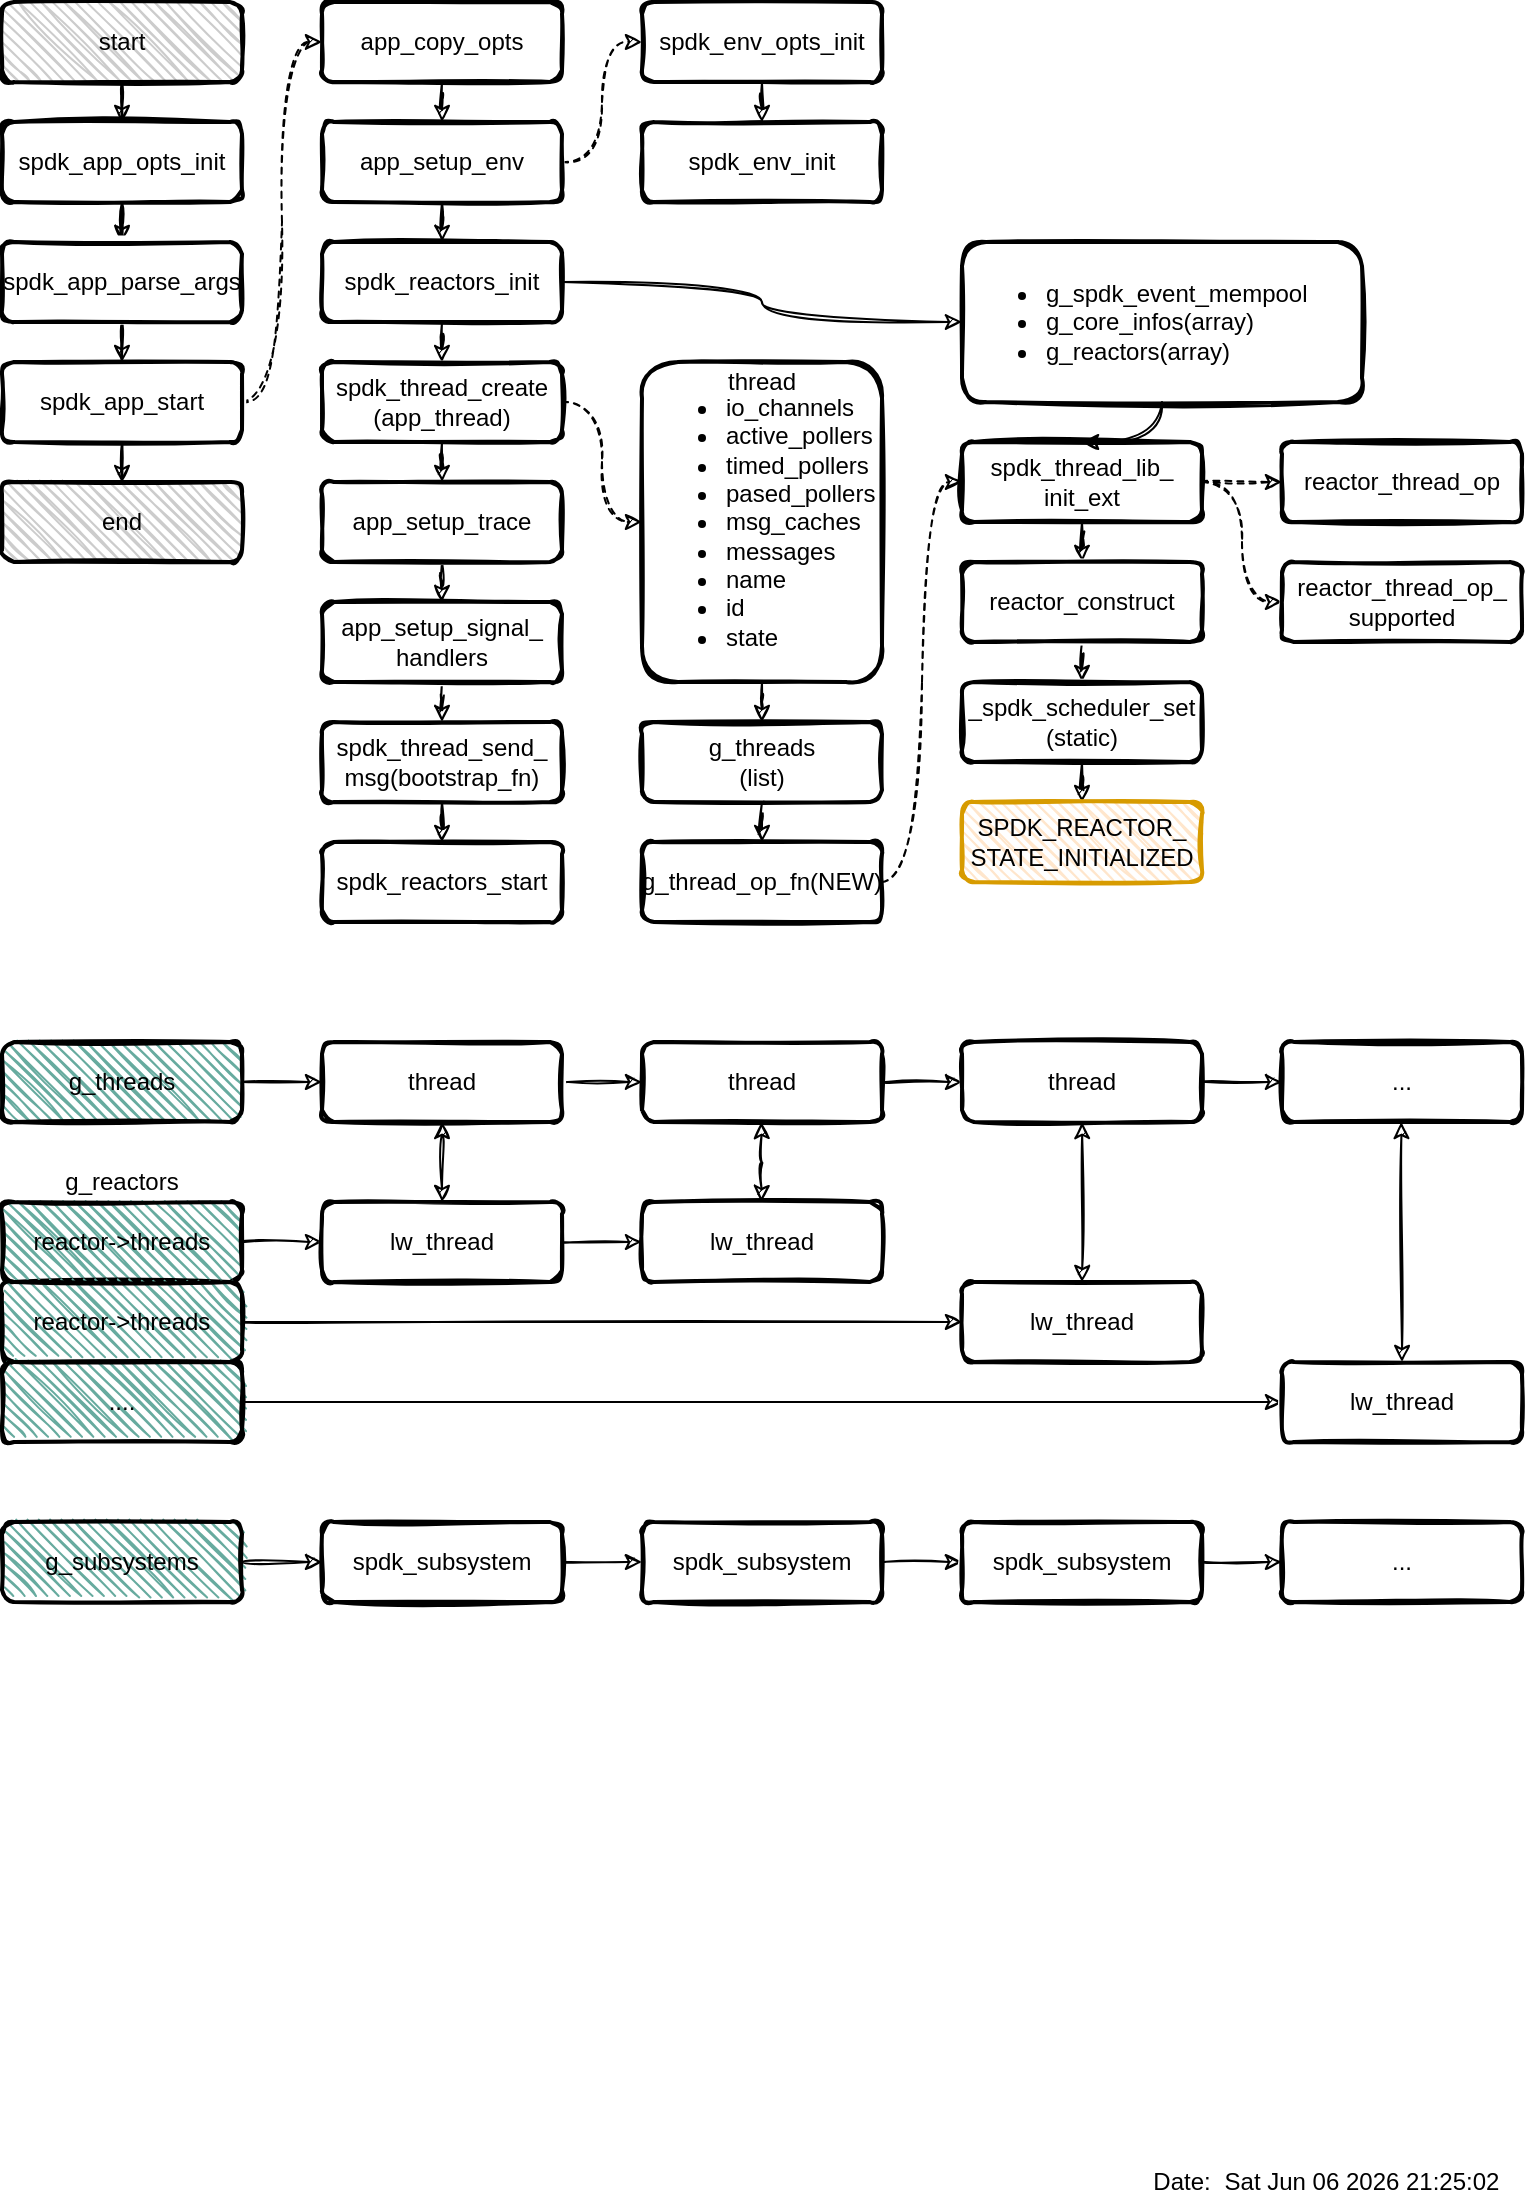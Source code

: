 <mxfile version="14.8.5" type="github" pages="5">
  <diagram id="_y_Mrvj1US2F2FZQUMwz" name="spdk_app">
    <mxGraphModel dx="1185" dy="770" grid="1" gridSize="10" guides="1" tooltips="1" connect="1" arrows="1" fold="1" page="1" pageScale="1" pageWidth="827" pageHeight="1169" math="0" shadow="0">
      <root>
        <mxCell id="0" />
        <mxCell id="1" parent="0" />
        <mxCell id="W1dKUjukFdfiKDD8HPYc-54" value="" style="rounded=1;whiteSpace=wrap;html=1;strokeWidth=2;fillWeight=4;hachureGap=8;hachureAngle=45;sketch=1;fillColor=#FFFFFF;" parent="1" vertex="1">
          <mxGeometry x="520" y="160" width="200" height="80" as="geometry" />
        </mxCell>
        <mxCell id="W1dKUjukFdfiKDD8HPYc-10" style="edgeStyle=orthogonalEdgeStyle;rounded=0;sketch=1;orthogonalLoop=1;jettySize=auto;html=1;entryX=0.5;entryY=0;entryDx=0;entryDy=0;" parent="1" source="W1dKUjukFdfiKDD8HPYc-1" target="W1dKUjukFdfiKDD8HPYc-9" edge="1">
          <mxGeometry relative="1" as="geometry" />
        </mxCell>
        <mxCell id="W1dKUjukFdfiKDD8HPYc-12" style="edgeStyle=orthogonalEdgeStyle;rounded=0;sketch=1;orthogonalLoop=1;jettySize=auto;html=1;entryX=0;entryY=0.5;entryDx=0;entryDy=0;curved=1;dashed=1;" parent="1" source="W1dKUjukFdfiKDD8HPYc-1" target="W1dKUjukFdfiKDD8HPYc-11" edge="1">
          <mxGeometry relative="1" as="geometry" />
        </mxCell>
        <mxCell id="W1dKUjukFdfiKDD8HPYc-1" value="spdk_app_start" style="rounded=1;whiteSpace=wrap;html=1;strokeWidth=2;fillWeight=4;hachureGap=8;hachureAngle=45;sketch=1;fillColor=#FFFFFF;" parent="1" vertex="1">
          <mxGeometry x="40" y="220" width="120" height="40" as="geometry" />
        </mxCell>
        <mxCell id="W1dKUjukFdfiKDD8HPYc-4" value="" style="edgeStyle=orthogonalEdgeStyle;rounded=0;orthogonalLoop=1;jettySize=auto;html=1;sketch=1;" parent="1" source="W1dKUjukFdfiKDD8HPYc-2" target="W1dKUjukFdfiKDD8HPYc-3" edge="1">
          <mxGeometry relative="1" as="geometry" />
        </mxCell>
        <mxCell id="W1dKUjukFdfiKDD8HPYc-2" value="spdk_app_opts_init" style="rounded=1;whiteSpace=wrap;html=1;strokeWidth=2;fillWeight=4;hachureGap=8;hachureAngle=45;sketch=1;fillColor=#FFFFFF;" parent="1" vertex="1">
          <mxGeometry x="40" y="100" width="120" height="40" as="geometry" />
        </mxCell>
        <mxCell id="W1dKUjukFdfiKDD8HPYc-5" value="" style="edgeStyle=orthogonalEdgeStyle;rounded=0;orthogonalLoop=1;jettySize=auto;html=1;sketch=1;" parent="1" source="W1dKUjukFdfiKDD8HPYc-3" target="W1dKUjukFdfiKDD8HPYc-1" edge="1">
          <mxGeometry relative="1" as="geometry" />
        </mxCell>
        <mxCell id="W1dKUjukFdfiKDD8HPYc-3" value="spdk_app_parse_args" style="rounded=1;whiteSpace=wrap;html=1;strokeWidth=2;fillWeight=4;hachureGap=8;hachureAngle=45;sketch=1;fillColor=#FFFFFF;" parent="1" vertex="1">
          <mxGeometry x="40" y="160" width="120" height="40" as="geometry" />
        </mxCell>
        <mxCell id="W1dKUjukFdfiKDD8HPYc-8" style="edgeStyle=orthogonalEdgeStyle;rounded=0;sketch=1;orthogonalLoop=1;jettySize=auto;html=1;entryX=0.5;entryY=0;entryDx=0;entryDy=0;" parent="1" source="W1dKUjukFdfiKDD8HPYc-6" target="W1dKUjukFdfiKDD8HPYc-2" edge="1">
          <mxGeometry relative="1" as="geometry" />
        </mxCell>
        <mxCell id="W1dKUjukFdfiKDD8HPYc-6" value="start" style="rounded=1;whiteSpace=wrap;html=1;strokeWidth=2;fillWeight=1;hachureGap=4;hachureAngle=45;sketch=1;fillColor=#CCCCCC;jiggle=1;" parent="1" vertex="1">
          <mxGeometry x="40" y="40" width="120" height="40" as="geometry" />
        </mxCell>
        <mxCell id="W1dKUjukFdfiKDD8HPYc-9" value="end" style="rounded=1;whiteSpace=wrap;html=1;strokeWidth=2;fillWeight=1;hachureGap=4;hachureAngle=45;sketch=1;fillColor=#CCCCCC;" parent="1" vertex="1">
          <mxGeometry x="40" y="280" width="120" height="40" as="geometry" />
        </mxCell>
        <mxCell id="W1dKUjukFdfiKDD8HPYc-14" style="edgeStyle=orthogonalEdgeStyle;curved=1;rounded=0;sketch=1;orthogonalLoop=1;jettySize=auto;html=1;entryX=0.5;entryY=0;entryDx=0;entryDy=0;" parent="1" source="W1dKUjukFdfiKDD8HPYc-11" target="W1dKUjukFdfiKDD8HPYc-13" edge="1">
          <mxGeometry relative="1" as="geometry" />
        </mxCell>
        <mxCell id="W1dKUjukFdfiKDD8HPYc-11" value="app_copy_opts" style="rounded=1;whiteSpace=wrap;html=1;strokeWidth=2;fillWeight=4;hachureGap=8;hachureAngle=45;sketch=1;fillColor=#FFFFFF;" parent="1" vertex="1">
          <mxGeometry x="200" y="40" width="120" height="40" as="geometry" />
        </mxCell>
        <mxCell id="W1dKUjukFdfiKDD8HPYc-16" style="edgeStyle=orthogonalEdgeStyle;curved=1;rounded=0;sketch=1;orthogonalLoop=1;jettySize=auto;html=1;entryX=0.5;entryY=0;entryDx=0;entryDy=0;" parent="1" source="W1dKUjukFdfiKDD8HPYc-13" target="W1dKUjukFdfiKDD8HPYc-15" edge="1">
          <mxGeometry relative="1" as="geometry" />
        </mxCell>
        <mxCell id="W1dKUjukFdfiKDD8HPYc-34" style="edgeStyle=orthogonalEdgeStyle;curved=1;rounded=0;sketch=1;orthogonalLoop=1;jettySize=auto;html=1;entryX=0;entryY=0.5;entryDx=0;entryDy=0;dashed=1;" parent="1" source="W1dKUjukFdfiKDD8HPYc-13" target="W1dKUjukFdfiKDD8HPYc-31" edge="1">
          <mxGeometry relative="1" as="geometry" />
        </mxCell>
        <mxCell id="W1dKUjukFdfiKDD8HPYc-13" value="app_setup_env" style="rounded=1;whiteSpace=wrap;html=1;strokeWidth=2;fillWeight=4;hachureGap=8;hachureAngle=45;sketch=1;fillColor=#FFFFFF;" parent="1" vertex="1">
          <mxGeometry x="200" y="100" width="120" height="40" as="geometry" />
        </mxCell>
        <mxCell id="W1dKUjukFdfiKDD8HPYc-18" style="edgeStyle=orthogonalEdgeStyle;curved=1;rounded=0;sketch=1;orthogonalLoop=1;jettySize=auto;html=1;entryX=0.5;entryY=0;entryDx=0;entryDy=0;" parent="1" source="W1dKUjukFdfiKDD8HPYc-15" target="W1dKUjukFdfiKDD8HPYc-17" edge="1">
          <mxGeometry relative="1" as="geometry" />
        </mxCell>
        <mxCell id="W1dKUjukFdfiKDD8HPYc-55" style="edgeStyle=orthogonalEdgeStyle;curved=1;rounded=0;sketch=1;orthogonalLoop=1;jettySize=auto;html=1;entryX=0;entryY=0.5;entryDx=0;entryDy=0;" parent="1" source="W1dKUjukFdfiKDD8HPYc-15" target="W1dKUjukFdfiKDD8HPYc-50" edge="1">
          <mxGeometry relative="1" as="geometry" />
        </mxCell>
        <mxCell id="W1dKUjukFdfiKDD8HPYc-15" value="spdk_reactors_init" style="rounded=1;whiteSpace=wrap;html=1;strokeWidth=2;fillWeight=4;hachureGap=8;hachureAngle=45;sketch=1;fillColor=#FFFFFF;" parent="1" vertex="1">
          <mxGeometry x="200" y="160" width="120" height="40" as="geometry" />
        </mxCell>
        <mxCell id="W1dKUjukFdfiKDD8HPYc-20" style="edgeStyle=orthogonalEdgeStyle;curved=1;rounded=0;sketch=1;orthogonalLoop=1;jettySize=auto;html=1;entryX=0.5;entryY=0;entryDx=0;entryDy=0;" parent="1" source="W1dKUjukFdfiKDD8HPYc-17" target="W1dKUjukFdfiKDD8HPYc-19" edge="1">
          <mxGeometry relative="1" as="geometry" />
        </mxCell>
        <mxCell id="W1dKUjukFdfiKDD8HPYc-45" style="edgeStyle=orthogonalEdgeStyle;curved=1;rounded=0;sketch=1;orthogonalLoop=1;jettySize=auto;html=1;entryX=0;entryY=0.5;entryDx=0;entryDy=0;dashed=1;" parent="1" source="W1dKUjukFdfiKDD8HPYc-17" target="W1dKUjukFdfiKDD8HPYc-42" edge="1">
          <mxGeometry relative="1" as="geometry" />
        </mxCell>
        <mxCell id="W1dKUjukFdfiKDD8HPYc-17" value="spdk_thread_create&lt;br&gt;(app_thread)" style="rounded=1;whiteSpace=wrap;html=1;strokeWidth=2;fillWeight=4;hachureGap=8;hachureAngle=45;sketch=1;fillColor=#FFFFFF;" parent="1" vertex="1">
          <mxGeometry x="200" y="220" width="120" height="40" as="geometry" />
        </mxCell>
        <mxCell id="W1dKUjukFdfiKDD8HPYc-22" style="edgeStyle=orthogonalEdgeStyle;curved=1;rounded=0;sketch=1;orthogonalLoop=1;jettySize=auto;html=1;entryX=0.5;entryY=0;entryDx=0;entryDy=0;" parent="1" source="W1dKUjukFdfiKDD8HPYc-19" target="W1dKUjukFdfiKDD8HPYc-21" edge="1">
          <mxGeometry relative="1" as="geometry" />
        </mxCell>
        <mxCell id="W1dKUjukFdfiKDD8HPYc-19" value="app_setup_trace" style="rounded=1;whiteSpace=wrap;html=1;strokeWidth=2;fillWeight=4;hachureGap=8;hachureAngle=45;sketch=1;fillColor=#FFFFFF;" parent="1" vertex="1">
          <mxGeometry x="200" y="280" width="120" height="40" as="geometry" />
        </mxCell>
        <mxCell id="W1dKUjukFdfiKDD8HPYc-24" style="edgeStyle=orthogonalEdgeStyle;curved=1;rounded=0;sketch=1;orthogonalLoop=1;jettySize=auto;html=1;entryX=0.5;entryY=0;entryDx=0;entryDy=0;" parent="1" source="W1dKUjukFdfiKDD8HPYc-21" target="W1dKUjukFdfiKDD8HPYc-23" edge="1">
          <mxGeometry relative="1" as="geometry" />
        </mxCell>
        <mxCell id="W1dKUjukFdfiKDD8HPYc-21" value="app_setup_signal_&lt;br&gt;handlers" style="rounded=1;whiteSpace=wrap;html=1;strokeWidth=2;fillWeight=4;hachureGap=8;hachureAngle=45;sketch=1;fillColor=#FFFFFF;" parent="1" vertex="1">
          <mxGeometry x="200" y="340" width="120" height="40" as="geometry" />
        </mxCell>
        <mxCell id="W1dKUjukFdfiKDD8HPYc-26" style="edgeStyle=orthogonalEdgeStyle;curved=1;rounded=0;sketch=1;orthogonalLoop=1;jettySize=auto;html=1;entryX=0.5;entryY=0;entryDx=0;entryDy=0;" parent="1" source="W1dKUjukFdfiKDD8HPYc-23" target="W1dKUjukFdfiKDD8HPYc-25" edge="1">
          <mxGeometry relative="1" as="geometry" />
        </mxCell>
        <mxCell id="W1dKUjukFdfiKDD8HPYc-23" value="spdk_thread_send_&lt;br&gt;msg(bootstrap_fn)" style="rounded=1;whiteSpace=wrap;html=1;strokeWidth=2;fillWeight=4;hachureGap=8;hachureAngle=45;sketch=1;fillColor=#FFFFFF;" parent="1" vertex="1">
          <mxGeometry x="200" y="400" width="120" height="40" as="geometry" />
        </mxCell>
        <mxCell id="W1dKUjukFdfiKDD8HPYc-25" value="spdk_reactors_start" style="rounded=1;whiteSpace=wrap;html=1;strokeWidth=2;fillWeight=4;hachureGap=8;hachureAngle=45;sketch=1;fillColor=#FFFFFF;" parent="1" vertex="1">
          <mxGeometry x="200" y="460" width="120" height="40" as="geometry" />
        </mxCell>
        <UserObject label="%date{ddd mmm dd yyyy HH:MM:ss}%" placeholders="1" id="W1dKUjukFdfiKDD8HPYc-30">
          <mxCell style="text;html=1;strokeColor=none;fillColor=none;align=center;verticalAlign=middle;whiteSpace=wrap;overflow=hidden;sketch=1;fillWeight=1;hachureGap=2;jiggle=1;" parent="1" vertex="1">
            <mxGeometry x="640" y="1120" width="160" height="20" as="geometry" />
          </mxCell>
        </UserObject>
        <mxCell id="W1dKUjukFdfiKDD8HPYc-33" style="edgeStyle=orthogonalEdgeStyle;curved=1;rounded=0;sketch=1;orthogonalLoop=1;jettySize=auto;html=1;entryX=0.5;entryY=0;entryDx=0;entryDy=0;" parent="1" source="W1dKUjukFdfiKDD8HPYc-31" target="W1dKUjukFdfiKDD8HPYc-32" edge="1">
          <mxGeometry relative="1" as="geometry" />
        </mxCell>
        <mxCell id="W1dKUjukFdfiKDD8HPYc-31" value="spdk_env_opts_init" style="rounded=1;whiteSpace=wrap;html=1;strokeWidth=2;fillWeight=4;hachureGap=8;hachureAngle=45;sketch=1;fillColor=#FFFFFF;" parent="1" vertex="1">
          <mxGeometry x="360" y="40" width="120" height="40" as="geometry" />
        </mxCell>
        <mxCell id="W1dKUjukFdfiKDD8HPYc-32" value="spdk_env_init" style="rounded=1;whiteSpace=wrap;html=1;strokeWidth=2;fillWeight=4;hachureGap=8;hachureAngle=45;sketch=1;fillColor=#FFFFFF;" parent="1" vertex="1">
          <mxGeometry x="360" y="100" width="120" height="40" as="geometry" />
        </mxCell>
        <mxCell id="W1dKUjukFdfiKDD8HPYc-37" style="edgeStyle=orthogonalEdgeStyle;curved=1;rounded=0;sketch=1;orthogonalLoop=1;jettySize=auto;html=1;entryX=0.5;entryY=0;entryDx=0;entryDy=0;" parent="1" source="W1dKUjukFdfiKDD8HPYc-35" target="W1dKUjukFdfiKDD8HPYc-36" edge="1">
          <mxGeometry relative="1" as="geometry" />
        </mxCell>
        <mxCell id="W1dKUjukFdfiKDD8HPYc-60" style="edgeStyle=orthogonalEdgeStyle;curved=1;rounded=0;sketch=1;orthogonalLoop=1;jettySize=auto;html=1;entryX=0;entryY=0.5;entryDx=0;entryDy=0;dashed=1;" parent="1" source="W1dKUjukFdfiKDD8HPYc-35" target="W1dKUjukFdfiKDD8HPYc-58" edge="1">
          <mxGeometry relative="1" as="geometry" />
        </mxCell>
        <mxCell id="W1dKUjukFdfiKDD8HPYc-61" style="edgeStyle=orthogonalEdgeStyle;curved=1;rounded=0;sketch=1;orthogonalLoop=1;jettySize=auto;html=1;entryX=0;entryY=0.5;entryDx=0;entryDy=0;dashed=1;" parent="1" source="W1dKUjukFdfiKDD8HPYc-35" target="W1dKUjukFdfiKDD8HPYc-59" edge="1">
          <mxGeometry relative="1" as="geometry" />
        </mxCell>
        <mxCell id="W1dKUjukFdfiKDD8HPYc-35" value="spdk_thread_lib_&lt;br&gt;init_ext" style="rounded=1;whiteSpace=wrap;html=1;strokeWidth=2;fillWeight=4;hachureGap=8;hachureAngle=45;sketch=1;fillColor=#FFFFFF;" parent="1" vertex="1">
          <mxGeometry x="520" y="260" width="120" height="40" as="geometry" />
        </mxCell>
        <mxCell id="W1dKUjukFdfiKDD8HPYc-39" style="edgeStyle=orthogonalEdgeStyle;curved=1;rounded=0;sketch=1;orthogonalLoop=1;jettySize=auto;html=1;entryX=0.5;entryY=0;entryDx=0;entryDy=0;" parent="1" source="W1dKUjukFdfiKDD8HPYc-36" target="W1dKUjukFdfiKDD8HPYc-38" edge="1">
          <mxGeometry relative="1" as="geometry" />
        </mxCell>
        <mxCell id="W1dKUjukFdfiKDD8HPYc-36" value="reactor_construct" style="rounded=1;whiteSpace=wrap;html=1;strokeWidth=2;fillWeight=4;hachureGap=8;hachureAngle=45;sketch=1;fillColor=#FFFFFF;" parent="1" vertex="1">
          <mxGeometry x="520" y="320" width="120" height="40" as="geometry" />
        </mxCell>
        <mxCell id="W1dKUjukFdfiKDD8HPYc-53" style="edgeStyle=orthogonalEdgeStyle;curved=1;rounded=0;sketch=1;orthogonalLoop=1;jettySize=auto;html=1;entryX=0.5;entryY=0;entryDx=0;entryDy=0;" parent="1" source="W1dKUjukFdfiKDD8HPYc-38" target="W1dKUjukFdfiKDD8HPYc-52" edge="1">
          <mxGeometry relative="1" as="geometry" />
        </mxCell>
        <mxCell id="W1dKUjukFdfiKDD8HPYc-38" value="_spdk_scheduler_set&lt;br&gt;(static)" style="rounded=1;whiteSpace=wrap;html=1;strokeWidth=2;fillWeight=4;hachureGap=8;hachureAngle=45;sketch=1;fillColor=#FFFFFF;" parent="1" vertex="1">
          <mxGeometry x="520" y="380" width="120" height="40" as="geometry" />
        </mxCell>
        <mxCell id="W1dKUjukFdfiKDD8HPYc-41" value="" style="rounded=1;whiteSpace=wrap;html=1;strokeWidth=2;fillWeight=4;hachureGap=8;hachureAngle=45;sketch=1;fillColor=#FFFFFF;" parent="1" vertex="1">
          <mxGeometry x="360" y="220" width="120" height="160" as="geometry" />
        </mxCell>
        <mxCell id="W1dKUjukFdfiKDD8HPYc-47" style="edgeStyle=orthogonalEdgeStyle;curved=1;rounded=0;sketch=1;orthogonalLoop=1;jettySize=auto;html=1;entryX=0.5;entryY=0;entryDx=0;entryDy=0;" parent="1" source="W1dKUjukFdfiKDD8HPYc-42" target="W1dKUjukFdfiKDD8HPYc-46" edge="1">
          <mxGeometry relative="1" as="geometry" />
        </mxCell>
        <mxCell id="W1dKUjukFdfiKDD8HPYc-42" value="&lt;ul&gt;&lt;li&gt;io_channels&lt;br&gt;&lt;/li&gt;&lt;li&gt;active_pollers&lt;/li&gt;&lt;li&gt;timed_pollers&lt;/li&gt;&lt;li&gt;pased_pollers&lt;/li&gt;&lt;li&gt;msg_caches&lt;/li&gt;&lt;li&gt;messages&lt;/li&gt;&lt;li&gt;name&lt;/li&gt;&lt;li&gt;id&lt;/li&gt;&lt;li&gt;state&lt;/li&gt;&lt;/ul&gt;" style="text;strokeColor=none;fillColor=none;html=1;whiteSpace=wrap;verticalAlign=middle;overflow=hidden;sketch=1;fillWeight=1;hachureGap=2;jiggle=1;shadow=0;" parent="1" vertex="1">
          <mxGeometry x="360" y="220" width="120" height="160" as="geometry" />
        </mxCell>
        <mxCell id="W1dKUjukFdfiKDD8HPYc-49" style="edgeStyle=orthogonalEdgeStyle;curved=1;rounded=0;sketch=1;orthogonalLoop=1;jettySize=auto;html=1;entryX=0.5;entryY=0;entryDx=0;entryDy=0;" parent="1" source="W1dKUjukFdfiKDD8HPYc-46" target="W1dKUjukFdfiKDD8HPYc-48" edge="1">
          <mxGeometry relative="1" as="geometry" />
        </mxCell>
        <mxCell id="W1dKUjukFdfiKDD8HPYc-46" value="g_threads&lt;br&gt;(list)" style="rounded=1;whiteSpace=wrap;html=1;strokeWidth=2;fillWeight=4;hachureGap=8;hachureAngle=45;sketch=1;fillColor=#FFFFFF;" parent="1" vertex="1">
          <mxGeometry x="360" y="400" width="120" height="40" as="geometry" />
        </mxCell>
        <mxCell id="W1dKUjukFdfiKDD8HPYc-57" style="edgeStyle=orthogonalEdgeStyle;curved=1;rounded=0;sketch=1;orthogonalLoop=1;jettySize=auto;html=1;entryX=0;entryY=0.5;entryDx=0;entryDy=0;dashed=1;" parent="1" source="W1dKUjukFdfiKDD8HPYc-48" target="W1dKUjukFdfiKDD8HPYc-35" edge="1">
          <mxGeometry relative="1" as="geometry" />
        </mxCell>
        <mxCell id="W1dKUjukFdfiKDD8HPYc-48" value="g_thread_op_fn(NEW)" style="rounded=1;whiteSpace=wrap;html=1;strokeWidth=2;fillWeight=4;hachureGap=8;hachureAngle=45;sketch=1;fillColor=#FFFFFF;" parent="1" vertex="1">
          <mxGeometry x="360" y="460" width="120" height="40" as="geometry" />
        </mxCell>
        <mxCell id="W1dKUjukFdfiKDD8HPYc-56" style="edgeStyle=orthogonalEdgeStyle;curved=1;rounded=0;sketch=1;orthogonalLoop=1;jettySize=auto;html=1;entryX=0.5;entryY=0;entryDx=0;entryDy=0;" parent="1" source="W1dKUjukFdfiKDD8HPYc-50" target="W1dKUjukFdfiKDD8HPYc-35" edge="1">
          <mxGeometry relative="1" as="geometry" />
        </mxCell>
        <mxCell id="W1dKUjukFdfiKDD8HPYc-50" value="&lt;ul&gt;&lt;li&gt;g_spdk_event_mempool&lt;br&gt;&lt;/li&gt;&lt;li&gt;g_core_infos(array)&lt;/li&gt;&lt;li&gt;g_reactors(array)&lt;br&gt;&lt;/li&gt;&lt;/ul&gt;" style="text;strokeColor=none;fillColor=none;html=1;whiteSpace=wrap;verticalAlign=middle;overflow=hidden;sketch=1;fillWeight=1;hachureGap=2;jiggle=1;shadow=0;" parent="1" vertex="1">
          <mxGeometry x="520" y="160" width="200" height="80" as="geometry" />
        </mxCell>
        <mxCell id="W1dKUjukFdfiKDD8HPYc-52" value="SPDK_REACTOR_&lt;br&gt;STATE_INITIALIZED" style="rounded=1;whiteSpace=wrap;html=1;strokeWidth=2;fillWeight=1;hachureGap=4;hachureAngle=45;sketch=1;fillColor=#ffe6cc;strokeColor=#d79b00;" parent="1" vertex="1">
          <mxGeometry x="520" y="440" width="120" height="40" as="geometry" />
        </mxCell>
        <mxCell id="W1dKUjukFdfiKDD8HPYc-58" value="reactor_thread_op" style="rounded=1;whiteSpace=wrap;html=1;strokeWidth=2;fillWeight=4;hachureGap=8;hachureAngle=45;sketch=1;fillColor=#FFFFFF;" parent="1" vertex="1">
          <mxGeometry x="680" y="260" width="120" height="40" as="geometry" />
        </mxCell>
        <mxCell id="W1dKUjukFdfiKDD8HPYc-59" value="reactor_thread_op_&lt;br&gt;supported" style="rounded=1;whiteSpace=wrap;html=1;strokeWidth=2;fillWeight=4;hachureGap=8;hachureAngle=45;sketch=1;fillColor=#FFFFFF;" parent="1" vertex="1">
          <mxGeometry x="680" y="320" width="120" height="40" as="geometry" />
        </mxCell>
        <UserObject label="Date:" placeholders="1" name="Variable" id="W1dKUjukFdfiKDD8HPYc-81">
          <mxCell style="text;html=1;strokeColor=none;fillColor=none;align=center;verticalAlign=middle;whiteSpace=wrap;overflow=hidden;shadow=0;sketch=1;fillWeight=1;hachureGap=2;jiggle=1;" parent="1" vertex="1">
            <mxGeometry x="600" y="1120" width="60" height="20" as="geometry" />
          </mxCell>
        </UserObject>
        <mxCell id="ywERdEIQXWwwJks-psvN-1" value="" style="edgeStyle=orthogonalEdgeStyle;curved=1;rounded=0;sketch=1;orthogonalLoop=1;jettySize=auto;html=1;" parent="1" source="ywERdEIQXWwwJks-psvN-2" target="ywERdEIQXWwwJks-psvN-5" edge="1">
          <mxGeometry relative="1" as="geometry" />
        </mxCell>
        <mxCell id="ywERdEIQXWwwJks-psvN-2" value="g_threads" style="rounded=1;whiteSpace=wrap;html=1;strokeWidth=2;fillWeight=1;hachureGap=4;hachureAngle=45;sketch=1;fillColor=#67AB9F;" parent="1" vertex="1">
          <mxGeometry x="40" y="560" width="120" height="40" as="geometry" />
        </mxCell>
        <mxCell id="ywERdEIQXWwwJks-psvN-3" value="" style="edgeStyle=orthogonalEdgeStyle;curved=1;rounded=0;sketch=1;orthogonalLoop=1;jettySize=auto;html=1;" parent="1" source="ywERdEIQXWwwJks-psvN-5" target="ywERdEIQXWwwJks-psvN-7" edge="1">
          <mxGeometry relative="1" as="geometry" />
        </mxCell>
        <mxCell id="ywERdEIQXWwwJks-psvN-4" value="" style="edgeStyle=orthogonalEdgeStyle;curved=1;rounded=0;sketch=1;orthogonalLoop=1;jettySize=auto;html=1;startArrow=classic;startFill=1;" parent="1" source="ywERdEIQXWwwJks-psvN-5" target="ywERdEIQXWwwJks-psvN-19" edge="1">
          <mxGeometry relative="1" as="geometry" />
        </mxCell>
        <mxCell id="ywERdEIQXWwwJks-psvN-5" value="thread" style="rounded=1;whiteSpace=wrap;html=1;strokeWidth=2;fillWeight=4;hachureGap=8;hachureAngle=45;sketch=1;fillColor=#FFFFFF;" parent="1" vertex="1">
          <mxGeometry x="200" y="560" width="120" height="40" as="geometry" />
        </mxCell>
        <mxCell id="ywERdEIQXWwwJks-psvN-6" value="" style="edgeStyle=orthogonalEdgeStyle;curved=1;rounded=0;sketch=1;orthogonalLoop=1;jettySize=auto;html=1;" parent="1" source="ywERdEIQXWwwJks-psvN-7" target="ywERdEIQXWwwJks-psvN-9" edge="1">
          <mxGeometry relative="1" as="geometry" />
        </mxCell>
        <mxCell id="ywERdEIQXWwwJks-psvN-7" value="thread" style="rounded=1;whiteSpace=wrap;html=1;strokeWidth=2;fillWeight=4;hachureGap=8;hachureAngle=45;sketch=1;fillColor=#FFFFFF;" parent="1" vertex="1">
          <mxGeometry x="360" y="560" width="120" height="40" as="geometry" />
        </mxCell>
        <mxCell id="ywERdEIQXWwwJks-psvN-8" value="" style="edgeStyle=orthogonalEdgeStyle;curved=1;rounded=0;sketch=1;orthogonalLoop=1;jettySize=auto;html=1;" parent="1" source="ywERdEIQXWwwJks-psvN-9" target="ywERdEIQXWwwJks-psvN-10" edge="1">
          <mxGeometry relative="1" as="geometry" />
        </mxCell>
        <mxCell id="ywERdEIQXWwwJks-psvN-9" value="thread" style="rounded=1;whiteSpace=wrap;html=1;strokeWidth=2;fillWeight=4;hachureGap=8;hachureAngle=45;sketch=1;fillColor=#FFFFFF;" parent="1" vertex="1">
          <mxGeometry x="520" y="560" width="120" height="40" as="geometry" />
        </mxCell>
        <mxCell id="ywERdEIQXWwwJks-psvN-10" value="..." style="rounded=1;whiteSpace=wrap;html=1;strokeWidth=2;fillWeight=4;hachureGap=8;hachureAngle=45;sketch=1;fillColor=#FFFFFF;" parent="1" vertex="1">
          <mxGeometry x="680" y="560" width="120" height="40" as="geometry" />
        </mxCell>
        <mxCell id="ywERdEIQXWwwJks-psvN-11" value="" style="edgeStyle=orthogonalEdgeStyle;curved=1;rounded=0;sketch=1;orthogonalLoop=1;jettySize=auto;html=1;" parent="1" source="ywERdEIQXWwwJks-psvN-12" target="ywERdEIQXWwwJks-psvN-19" edge="1">
          <mxGeometry relative="1" as="geometry" />
        </mxCell>
        <mxCell id="ywERdEIQXWwwJks-psvN-12" value="reactor-&amp;gt;threads" style="rounded=1;whiteSpace=wrap;html=1;strokeWidth=2;fillWeight=1;hachureGap=4;hachureAngle=45;sketch=1;fillColor=#67AB9F;" parent="1" vertex="1">
          <mxGeometry x="40" y="640" width="120" height="40" as="geometry" />
        </mxCell>
        <UserObject label="g_reactors" placeholders="1" name="Variable" id="ywERdEIQXWwwJks-psvN-13">
          <mxCell style="text;html=1;strokeColor=none;fillColor=none;align=center;verticalAlign=middle;whiteSpace=wrap;overflow=hidden;shadow=0;sketch=1;fillWeight=1;hachureGap=2;jiggle=1;" parent="1" vertex="1">
            <mxGeometry x="40" y="620" width="120" height="20" as="geometry" />
          </mxCell>
        </UserObject>
        <mxCell id="ywERdEIQXWwwJks-psvN-14" style="edgeStyle=orthogonalEdgeStyle;curved=1;rounded=0;sketch=1;orthogonalLoop=1;jettySize=auto;html=1;entryX=0;entryY=0.5;entryDx=0;entryDy=0;startArrow=none;startFill=0;" parent="1" source="ywERdEIQXWwwJks-psvN-15" target="ywERdEIQXWwwJks-psvN-22" edge="1">
          <mxGeometry relative="1" as="geometry" />
        </mxCell>
        <mxCell id="ywERdEIQXWwwJks-psvN-15" value="reactor-&amp;gt;threads" style="rounded=1;whiteSpace=wrap;html=1;strokeWidth=2;fillWeight=1;hachureGap=4;hachureAngle=45;sketch=1;fillColor=#67AB9F;" parent="1" vertex="1">
          <mxGeometry x="40" y="680" width="120" height="40" as="geometry" />
        </mxCell>
        <mxCell id="ywERdEIQXWwwJks-psvN-16" style="edgeStyle=orthogonalEdgeStyle;curved=1;rounded=0;sketch=1;orthogonalLoop=1;jettySize=auto;html=1;entryX=0;entryY=0.5;entryDx=0;entryDy=0;startArrow=none;startFill=0;strokeColor=#000000;" parent="1" source="ywERdEIQXWwwJks-psvN-17" target="ywERdEIQXWwwJks-psvN-24" edge="1">
          <mxGeometry relative="1" as="geometry" />
        </mxCell>
        <mxCell id="ywERdEIQXWwwJks-psvN-17" value="...." style="rounded=1;whiteSpace=wrap;html=1;strokeWidth=2;fillWeight=1;hachureGap=4;hachureAngle=45;sketch=1;fillColor=#67AB9F;" parent="1" vertex="1">
          <mxGeometry x="40" y="720" width="120" height="40" as="geometry" />
        </mxCell>
        <mxCell id="ywERdEIQXWwwJks-psvN-18" value="" style="edgeStyle=orthogonalEdgeStyle;curved=1;rounded=0;sketch=1;orthogonalLoop=1;jettySize=auto;html=1;" parent="1" source="ywERdEIQXWwwJks-psvN-19" target="ywERdEIQXWwwJks-psvN-20" edge="1">
          <mxGeometry relative="1" as="geometry" />
        </mxCell>
        <mxCell id="ywERdEIQXWwwJks-psvN-19" value="lw_thread" style="rounded=1;whiteSpace=wrap;html=1;strokeWidth=2;fillWeight=4;hachureGap=8;hachureAngle=45;sketch=1;fillColor=#FFFFFF;" parent="1" vertex="1">
          <mxGeometry x="200" y="640" width="120" height="40" as="geometry" />
        </mxCell>
        <mxCell id="ywERdEIQXWwwJks-psvN-20" value="lw_thread" style="rounded=1;whiteSpace=wrap;html=1;strokeWidth=2;fillWeight=4;hachureGap=8;hachureAngle=45;sketch=1;fillColor=#FFFFFF;" parent="1" vertex="1">
          <mxGeometry x="360" y="640" width="120" height="40" as="geometry" />
        </mxCell>
        <mxCell id="ywERdEIQXWwwJks-psvN-21" value="" style="edgeStyle=orthogonalEdgeStyle;curved=1;rounded=0;sketch=1;orthogonalLoop=1;jettySize=auto;html=1;startArrow=classic;startFill=1;" parent="1" edge="1">
          <mxGeometry relative="1" as="geometry">
            <mxPoint x="419.66" y="600" as="sourcePoint" />
            <mxPoint x="419.66" y="640" as="targetPoint" />
          </mxGeometry>
        </mxCell>
        <mxCell id="ywERdEIQXWwwJks-psvN-22" value="lw_thread" style="rounded=1;whiteSpace=wrap;html=1;strokeWidth=2;fillWeight=4;hachureGap=8;hachureAngle=45;sketch=1;fillColor=#FFFFFF;" parent="1" vertex="1">
          <mxGeometry x="520" y="680" width="120" height="40" as="geometry" />
        </mxCell>
        <mxCell id="ywERdEIQXWwwJks-psvN-23" value="" style="edgeStyle=orthogonalEdgeStyle;curved=1;rounded=0;sketch=1;orthogonalLoop=1;jettySize=auto;html=1;startArrow=classic;startFill=1;entryX=0.5;entryY=0;entryDx=0;entryDy=0;" parent="1" target="ywERdEIQXWwwJks-psvN-22" edge="1">
          <mxGeometry relative="1" as="geometry">
            <mxPoint x="580" y="600" as="sourcePoint" />
            <mxPoint x="579.66" y="640" as="targetPoint" />
          </mxGeometry>
        </mxCell>
        <mxCell id="ywERdEIQXWwwJks-psvN-24" value="lw_thread" style="rounded=1;whiteSpace=wrap;html=1;strokeWidth=2;fillWeight=4;hachureGap=8;hachureAngle=45;sketch=1;fillColor=#FFFFFF;" parent="1" vertex="1">
          <mxGeometry x="680" y="720" width="120" height="40" as="geometry" />
        </mxCell>
        <mxCell id="ywERdEIQXWwwJks-psvN-25" value="" style="edgeStyle=orthogonalEdgeStyle;curved=1;rounded=0;sketch=1;orthogonalLoop=1;jettySize=auto;html=1;startArrow=classic;startFill=1;" parent="1" target="ywERdEIQXWwwJks-psvN-24" edge="1">
          <mxGeometry relative="1" as="geometry">
            <mxPoint x="739.66" y="600" as="sourcePoint" />
            <mxPoint x="739.66" y="680" as="targetPoint" />
          </mxGeometry>
        </mxCell>
        <UserObject label="thread" placeholders="1" name="Variable" id="bVJ0OD-F-VRDn5nCFHUK-1">
          <mxCell style="text;html=1;strokeColor=none;fillColor=none;align=center;verticalAlign=middle;whiteSpace=wrap;overflow=hidden;fillWeight=1;hachureGap=2;fontSize=12;fontColor=#000000;" parent="1" vertex="1">
            <mxGeometry x="380" y="220" width="80" height="20" as="geometry" />
          </mxCell>
        </UserObject>
        <mxCell id="DdYPjfEdxpyHEsB6x5yI-3" value="" style="edgeStyle=orthogonalEdgeStyle;curved=1;rounded=0;sketch=1;orthogonalLoop=1;jettySize=auto;html=1;fontSize=12;fontColor=#000000;" parent="1" source="DdYPjfEdxpyHEsB6x5yI-1" target="DdYPjfEdxpyHEsB6x5yI-2" edge="1">
          <mxGeometry relative="1" as="geometry" />
        </mxCell>
        <mxCell id="DdYPjfEdxpyHEsB6x5yI-1" value="g_subsystems" style="rounded=1;whiteSpace=wrap;html=1;strokeWidth=2;fillWeight=1;hachureGap=4;hachureAngle=45;sketch=1;fillColor=#67AB9F;" parent="1" vertex="1">
          <mxGeometry x="40" y="800" width="120" height="40" as="geometry" />
        </mxCell>
        <mxCell id="DdYPjfEdxpyHEsB6x5yI-5" value="" style="edgeStyle=orthogonalEdgeStyle;curved=1;rounded=0;sketch=1;orthogonalLoop=1;jettySize=auto;html=1;fontSize=12;fontColor=#000000;" parent="1" source="DdYPjfEdxpyHEsB6x5yI-2" target="DdYPjfEdxpyHEsB6x5yI-4" edge="1">
          <mxGeometry relative="1" as="geometry" />
        </mxCell>
        <mxCell id="DdYPjfEdxpyHEsB6x5yI-2" value="spdk_subsystem" style="rounded=1;whiteSpace=wrap;html=1;strokeWidth=2;fillWeight=4;hachureGap=8;hachureAngle=45;sketch=1;fillColor=#FFFFFF;" parent="1" vertex="1">
          <mxGeometry x="200" y="800" width="120" height="40" as="geometry" />
        </mxCell>
        <mxCell id="DdYPjfEdxpyHEsB6x5yI-7" value="" style="edgeStyle=orthogonalEdgeStyle;curved=1;rounded=0;sketch=1;orthogonalLoop=1;jettySize=auto;html=1;fontSize=12;fontColor=#000000;" parent="1" source="DdYPjfEdxpyHEsB6x5yI-4" target="DdYPjfEdxpyHEsB6x5yI-6" edge="1">
          <mxGeometry relative="1" as="geometry" />
        </mxCell>
        <mxCell id="DdYPjfEdxpyHEsB6x5yI-4" value="spdk_subsystem" style="rounded=1;whiteSpace=wrap;html=1;strokeWidth=2;fillWeight=4;hachureGap=8;hachureAngle=45;sketch=1;fillColor=#FFFFFF;" parent="1" vertex="1">
          <mxGeometry x="360" y="800" width="120" height="40" as="geometry" />
        </mxCell>
        <mxCell id="DdYPjfEdxpyHEsB6x5yI-9" value="" style="edgeStyle=orthogonalEdgeStyle;curved=1;rounded=0;sketch=1;orthogonalLoop=1;jettySize=auto;html=1;fontSize=12;fontColor=#000000;" parent="1" source="DdYPjfEdxpyHEsB6x5yI-6" target="DdYPjfEdxpyHEsB6x5yI-8" edge="1">
          <mxGeometry relative="1" as="geometry" />
        </mxCell>
        <mxCell id="DdYPjfEdxpyHEsB6x5yI-6" value="spdk_subsystem" style="rounded=1;whiteSpace=wrap;html=1;strokeWidth=2;fillWeight=4;hachureGap=8;hachureAngle=45;sketch=1;fillColor=#FFFFFF;" parent="1" vertex="1">
          <mxGeometry x="520" y="800" width="120" height="40" as="geometry" />
        </mxCell>
        <mxCell id="DdYPjfEdxpyHEsB6x5yI-8" value="..." style="rounded=1;whiteSpace=wrap;html=1;strokeWidth=2;fillWeight=4;hachureGap=8;hachureAngle=45;sketch=1;fillColor=#FFFFFF;" parent="1" vertex="1">
          <mxGeometry x="680" y="800" width="120" height="40" as="geometry" />
        </mxCell>
      </root>
    </mxGraphModel>
  </diagram>
  <diagram id="fychYBfefFzozo_t3OHu" name="reactor">
    <mxGraphModel dx="1422" dy="924" grid="1" gridSize="10" guides="1" tooltips="1" connect="1" arrows="1" fold="1" page="1" pageScale="1" pageWidth="827" pageHeight="1169" math="0" shadow="0">
      <root>
        <mxCell id="PbBB4ZHrSykOLfAiHg2h-0" />
        <mxCell id="PbBB4ZHrSykOLfAiHg2h-1" parent="PbBB4ZHrSykOLfAiHg2h-0" />
        <mxCell id="6SOEtZ2q0GtFoFbWZM15-22" value="" style="rounded=1;whiteSpace=wrap;html=1;strokeWidth=2;fillWeight=4;hachureGap=8;hachureAngle=45;sketch=1;fillColor=#FFFFFF;" parent="PbBB4ZHrSykOLfAiHg2h-1" vertex="1">
          <mxGeometry x="360" y="320" width="160" height="80" as="geometry" />
        </mxCell>
        <mxCell id="6SOEtZ2q0GtFoFbWZM15-17" value="" style="rounded=1;whiteSpace=wrap;html=1;strokeWidth=2;fillWeight=4;hachureGap=8;hachureAngle=45;sketch=1;fillColor=#FFFFFF;" parent="PbBB4ZHrSykOLfAiHg2h-1" vertex="1">
          <mxGeometry x="360" y="200" width="160" height="80" as="geometry" />
        </mxCell>
        <mxCell id="6SOEtZ2q0GtFoFbWZM15-0" value="" style="rounded=1;whiteSpace=wrap;html=1;strokeWidth=2;fillWeight=4;hachureGap=8;hachureAngle=45;sketch=1;fillColor=#FFFFFF;" parent="PbBB4ZHrSykOLfAiHg2h-1" vertex="1">
          <mxGeometry x="200" y="40" width="280" height="140" as="geometry" />
        </mxCell>
        <mxCell id="6SOEtZ2q0GtFoFbWZM15-1" style="edgeStyle=orthogonalEdgeStyle;curved=1;rounded=0;sketch=1;orthogonalLoop=1;jettySize=auto;html=1;dashed=1;" parent="PbBB4ZHrSykOLfAiHg2h-1" source="6SOEtZ2q0GtFoFbWZM15-2" target="6SOEtZ2q0GtFoFbWZM15-4" edge="1">
          <mxGeometry relative="1" as="geometry" />
        </mxCell>
        <mxCell id="6SOEtZ2q0GtFoFbWZM15-2" value="reactor_construct" style="rounded=1;whiteSpace=wrap;html=1;strokeWidth=2;fillWeight=4;hachureGap=8;hachureAngle=45;sketch=1;fillColor=#FFFFFF;" parent="PbBB4ZHrSykOLfAiHg2h-1" vertex="1">
          <mxGeometry x="40" y="40" width="120" height="40" as="geometry" />
        </mxCell>
        <mxCell id="6SOEtZ2q0GtFoFbWZM15-3" style="edgeStyle=orthogonalEdgeStyle;curved=1;rounded=0;sketch=1;orthogonalLoop=1;jettySize=auto;html=1;exitX=0;exitY=0.75;exitDx=0;exitDy=0;entryX=0.5;entryY=0;entryDx=0;entryDy=0;" parent="PbBB4ZHrSykOLfAiHg2h-1" source="6SOEtZ2q0GtFoFbWZM15-4" target="6SOEtZ2q0GtFoFbWZM15-5" edge="1">
          <mxGeometry relative="1" as="geometry">
            <mxPoint x="260" y="200" as="targetPoint" />
          </mxGeometry>
        </mxCell>
        <mxCell id="6SOEtZ2q0GtFoFbWZM15-4" value="&lt;ul&gt;&lt;li&gt;lcore&lt;/li&gt;&lt;li&gt;flag.is_valied = true&lt;/li&gt;&lt;li&gt;threads(list)&lt;/li&gt;&lt;li&gt;thread_count = 0&lt;/li&gt;&lt;li&gt;events(SPDK_RING_TYPE_MP_SC)&lt;/li&gt;&lt;li&gt;fgrp&lt;br&gt;&lt;/li&gt;&lt;li&gt;resched_fd&lt;br&gt;&lt;/li&gt;&lt;li&gt;events_fd&lt;br&gt;&lt;/li&gt;&lt;/ul&gt;" style="text;strokeColor=none;fillColor=none;html=1;whiteSpace=wrap;verticalAlign=middle;overflow=hidden;sketch=1;fillWeight=1;hachureGap=2;jiggle=1;shadow=0;" parent="PbBB4ZHrSykOLfAiHg2h-1" vertex="1">
          <mxGeometry x="200" y="40" width="280" height="140" as="geometry" />
        </mxCell>
        <mxCell id="6SOEtZ2q0GtFoFbWZM15-7" value="" style="edgeStyle=orthogonalEdgeStyle;curved=1;rounded=0;sketch=1;orthogonalLoop=1;jettySize=auto;html=1;dashed=1;" parent="PbBB4ZHrSykOLfAiHg2h-1" source="6SOEtZ2q0GtFoFbWZM15-5" target="6SOEtZ2q0GtFoFbWZM15-6" edge="1">
          <mxGeometry relative="1" as="geometry" />
        </mxCell>
        <mxCell id="6SOEtZ2q0GtFoFbWZM15-5" value="reactor_interrupt_init" style="rounded=1;whiteSpace=wrap;html=1;strokeWidth=2;fillWeight=4;hachureGap=8;hachureAngle=45;sketch=1;fillColor=#FFFFFF;" parent="PbBB4ZHrSykOLfAiHg2h-1" vertex="1">
          <mxGeometry x="40" y="200" width="120" height="40" as="geometry" />
        </mxCell>
        <mxCell id="6SOEtZ2q0GtFoFbWZM15-9" value="" style="edgeStyle=orthogonalEdgeStyle;curved=1;rounded=0;sketch=1;orthogonalLoop=1;jettySize=auto;html=1;" parent="PbBB4ZHrSykOLfAiHg2h-1" source="6SOEtZ2q0GtFoFbWZM15-6" target="6SOEtZ2q0GtFoFbWZM15-8" edge="1">
          <mxGeometry relative="1" as="geometry" />
        </mxCell>
        <mxCell id="6SOEtZ2q0GtFoFbWZM15-18" style="edgeStyle=orthogonalEdgeStyle;curved=1;rounded=0;sketch=1;orthogonalLoop=1;jettySize=auto;html=1;entryX=0;entryY=0.5;entryDx=0;entryDy=0;dashed=1;" parent="PbBB4ZHrSykOLfAiHg2h-1" source="6SOEtZ2q0GtFoFbWZM15-6" target="6SOEtZ2q0GtFoFbWZM15-16" edge="1">
          <mxGeometry relative="1" as="geometry" />
        </mxCell>
        <mxCell id="6SOEtZ2q0GtFoFbWZM15-6" value="spdk_fd_group_create" style="rounded=1;whiteSpace=wrap;html=1;strokeWidth=2;fillWeight=4;hachureGap=8;hachureAngle=45;sketch=1;fillColor=#FFFFFF;" parent="PbBB4ZHrSykOLfAiHg2h-1" vertex="1">
          <mxGeometry x="200" y="200" width="120" height="40" as="geometry" />
        </mxCell>
        <mxCell id="6SOEtZ2q0GtFoFbWZM15-11" value="" style="edgeStyle=orthogonalEdgeStyle;curved=1;rounded=0;sketch=1;orthogonalLoop=1;jettySize=auto;html=1;" parent="PbBB4ZHrSykOLfAiHg2h-1" source="6SOEtZ2q0GtFoFbWZM15-8" target="6SOEtZ2q0GtFoFbWZM15-10" edge="1">
          <mxGeometry relative="1" as="geometry" />
        </mxCell>
        <mxCell id="1s-Zsq6YLTOvIjERnaFi-1" value="" style="edgeStyle=orthogonalEdgeStyle;curved=1;rounded=0;sketch=1;orthogonalLoop=1;jettySize=auto;html=1;startArrow=none;startFill=0;strokeColor=#000000;dashed=1;" parent="PbBB4ZHrSykOLfAiHg2h-1" source="6SOEtZ2q0GtFoFbWZM15-8" target="1s-Zsq6YLTOvIjERnaFi-0" edge="1">
          <mxGeometry relative="1" as="geometry" />
        </mxCell>
        <mxCell id="6SOEtZ2q0GtFoFbWZM15-8" value="resched_fd = eventfd" style="rounded=1;whiteSpace=wrap;html=1;strokeWidth=2;fillWeight=4;hachureGap=8;hachureAngle=45;sketch=1;fillColor=#FFFFFF;" parent="PbBB4ZHrSykOLfAiHg2h-1" vertex="1">
          <mxGeometry x="200" y="260" width="120" height="40" as="geometry" />
        </mxCell>
        <mxCell id="6SOEtZ2q0GtFoFbWZM15-13" value="" style="edgeStyle=orthogonalEdgeStyle;curved=1;rounded=0;sketch=1;orthogonalLoop=1;jettySize=auto;html=1;" parent="PbBB4ZHrSykOLfAiHg2h-1" source="6SOEtZ2q0GtFoFbWZM15-10" target="6SOEtZ2q0GtFoFbWZM15-12" edge="1">
          <mxGeometry relative="1" as="geometry" />
        </mxCell>
        <mxCell id="6SOEtZ2q0GtFoFbWZM15-23" style="edgeStyle=orthogonalEdgeStyle;curved=1;rounded=0;sketch=1;orthogonalLoop=1;jettySize=auto;html=1;dashed=1;" parent="PbBB4ZHrSykOLfAiHg2h-1" source="6SOEtZ2q0GtFoFbWZM15-10" target="6SOEtZ2q0GtFoFbWZM15-21" edge="1">
          <mxGeometry relative="1" as="geometry" />
        </mxCell>
        <mxCell id="1s-Zsq6YLTOvIjERnaFi-3" value="" style="edgeStyle=orthogonalEdgeStyle;curved=1;rounded=0;sketch=1;orthogonalLoop=1;jettySize=auto;html=1;dashed=1;startArrow=none;startFill=0;strokeColor=#000000;exitX=0;exitY=0.5;exitDx=0;exitDy=0;" parent="PbBB4ZHrSykOLfAiHg2h-1" source="6SOEtZ2q0GtFoFbWZM15-12" target="1s-Zsq6YLTOvIjERnaFi-2" edge="1">
          <mxGeometry relative="1" as="geometry" />
        </mxCell>
        <mxCell id="6SOEtZ2q0GtFoFbWZM15-10" value="spdk_fd_group_add" style="rounded=1;whiteSpace=wrap;html=1;strokeWidth=2;fillWeight=4;hachureGap=8;hachureAngle=45;sketch=1;fillColor=#FFFFFF;" parent="PbBB4ZHrSykOLfAiHg2h-1" vertex="1">
          <mxGeometry x="200" y="320" width="120" height="40" as="geometry" />
        </mxCell>
        <mxCell id="6SOEtZ2q0GtFoFbWZM15-15" value="" style="edgeStyle=orthogonalEdgeStyle;curved=1;rounded=0;sketch=1;orthogonalLoop=1;jettySize=auto;html=1;" parent="PbBB4ZHrSykOLfAiHg2h-1" source="6SOEtZ2q0GtFoFbWZM15-12" target="6SOEtZ2q0GtFoFbWZM15-14" edge="1">
          <mxGeometry relative="1" as="geometry" />
        </mxCell>
        <mxCell id="6SOEtZ2q0GtFoFbWZM15-12" value="events_fd = eventfd" style="rounded=1;whiteSpace=wrap;html=1;strokeWidth=2;fillWeight=4;hachureGap=8;hachureAngle=45;sketch=1;fillColor=#FFFFFF;" parent="PbBB4ZHrSykOLfAiHg2h-1" vertex="1">
          <mxGeometry x="200" y="380" width="120" height="40" as="geometry" />
        </mxCell>
        <mxCell id="6SOEtZ2q0GtFoFbWZM15-14" value="spdk_fd_group_add" style="rounded=1;whiteSpace=wrap;html=1;strokeWidth=2;fillWeight=4;hachureGap=8;hachureAngle=45;sketch=1;fillColor=#FFFFFF;" parent="PbBB4ZHrSykOLfAiHg2h-1" vertex="1">
          <mxGeometry x="200" y="440" width="120" height="40" as="geometry" />
        </mxCell>
        <mxCell id="6SOEtZ2q0GtFoFbWZM15-16" value="&lt;ul&gt;&lt;li&gt;event_handlers(list)&lt;/li&gt;&lt;li&gt;num_fds = 0&lt;/li&gt;&lt;li&gt;epfd = epoll_create1&lt;br&gt;&lt;/li&gt;&lt;/ul&gt;" style="text;strokeColor=none;fillColor=none;html=1;whiteSpace=wrap;verticalAlign=middle;overflow=hidden;sketch=1;fillWeight=1;hachureGap=2;jiggle=1;shadow=0;" parent="PbBB4ZHrSykOLfAiHg2h-1" vertex="1">
          <mxGeometry x="360" y="200" width="160" height="80" as="geometry" />
        </mxCell>
        <mxCell id="6SOEtZ2q0GtFoFbWZM15-25" style="edgeStyle=orthogonalEdgeStyle;curved=1;rounded=0;sketch=1;orthogonalLoop=1;jettySize=auto;html=1;entryX=0.5;entryY=0;entryDx=0;entryDy=0;" parent="PbBB4ZHrSykOLfAiHg2h-1" source="6SOEtZ2q0GtFoFbWZM15-21" target="6SOEtZ2q0GtFoFbWZM15-24" edge="1">
          <mxGeometry relative="1" as="geometry" />
        </mxCell>
        <mxCell id="6SOEtZ2q0GtFoFbWZM15-21" value="&lt;ul&gt;&lt;li&gt;fn&lt;/li&gt;&lt;li&gt;*fn_arg&lt;/li&gt;&lt;li&gt;fd&lt;/li&gt;&lt;/ul&gt;" style="text;strokeColor=none;fillColor=none;html=1;whiteSpace=wrap;verticalAlign=middle;overflow=hidden;sketch=1;fillWeight=1;hachureGap=2;jiggle=1;shadow=0;" parent="PbBB4ZHrSykOLfAiHg2h-1" vertex="1">
          <mxGeometry x="360" y="320" width="160" height="80" as="geometry" />
        </mxCell>
        <mxCell id="6SOEtZ2q0GtFoFbWZM15-27" style="edgeStyle=orthogonalEdgeStyle;curved=1;rounded=0;sketch=1;orthogonalLoop=1;jettySize=auto;html=1;entryX=0.5;entryY=0;entryDx=0;entryDy=0;" parent="PbBB4ZHrSykOLfAiHg2h-1" source="6SOEtZ2q0GtFoFbWZM15-24" target="6SOEtZ2q0GtFoFbWZM15-26" edge="1">
          <mxGeometry relative="1" as="geometry" />
        </mxCell>
        <mxCell id="6SOEtZ2q0GtFoFbWZM15-24" value="epoll_ctl&lt;br&gt;(EPOLL_CTL_ADD)" style="rounded=1;whiteSpace=wrap;html=1;strokeWidth=2;fillWeight=4;hachureGap=8;hachureAngle=45;sketch=1;fillColor=#FFFFFF;" parent="PbBB4ZHrSykOLfAiHg2h-1" vertex="1">
          <mxGeometry x="360" y="440" width="120" height="40" as="geometry" />
        </mxCell>
        <mxCell id="6SOEtZ2q0GtFoFbWZM15-26" value="event_handlers&lt;br&gt;(insert)" style="rounded=1;whiteSpace=wrap;html=1;strokeWidth=2;fillWeight=4;hachureGap=8;hachureAngle=45;sketch=1;fillColor=#FFFFFF;" parent="PbBB4ZHrSykOLfAiHg2h-1" vertex="1">
          <mxGeometry x="360" y="500" width="120" height="40" as="geometry" />
        </mxCell>
        <mxCell id="99F4COjpA9rKGP2cbpGK-1" value="" style="edgeStyle=orthogonalEdgeStyle;curved=1;rounded=0;sketch=1;orthogonalLoop=1;jettySize=auto;html=1;dashed=1;startArrow=none;startFill=0;strokeColor=#000000;" parent="PbBB4ZHrSykOLfAiHg2h-1" source="AHlGnKY_BGEySCimJgv4-0" target="99F4COjpA9rKGP2cbpGK-0" edge="1">
          <mxGeometry relative="1" as="geometry" />
        </mxCell>
        <mxCell id="AHlGnKY_BGEySCimJgv4-0" value="spdk_reactors_start" style="rounded=1;whiteSpace=wrap;html=1;strokeWidth=2;fillWeight=4;hachureGap=8;hachureAngle=45;sketch=1;fillColor=#FFFFFF;" parent="PbBB4ZHrSykOLfAiHg2h-1" vertex="1">
          <mxGeometry x="40" y="560" width="120" height="40" as="geometry" />
        </mxCell>
        <mxCell id="1s-Zsq6YLTOvIjERnaFi-0" value="reactor_schedule_&lt;br&gt;thread_event" style="rounded=1;whiteSpace=wrap;html=1;strokeWidth=2;fillWeight=4;hachureGap=8;hachureAngle=45;sketch=1;fillColor=#FFFFFF;" parent="PbBB4ZHrSykOLfAiHg2h-1" vertex="1">
          <mxGeometry x="40" y="260" width="120" height="40" as="geometry" />
        </mxCell>
        <mxCell id="1s-Zsq6YLTOvIjERnaFi-2" value="event_queue_run_&lt;br&gt;batch" style="rounded=1;whiteSpace=wrap;html=1;strokeWidth=2;fillWeight=4;hachureGap=8;hachureAngle=45;sketch=1;fillColor=#FFFFFF;" parent="PbBB4ZHrSykOLfAiHg2h-1" vertex="1">
          <mxGeometry x="40" y="380" width="120" height="40" as="geometry" />
        </mxCell>
        <mxCell id="99F4COjpA9rKGP2cbpGK-6" style="edgeStyle=orthogonalEdgeStyle;curved=1;rounded=0;sketch=1;orthogonalLoop=1;jettySize=auto;html=1;entryX=0.5;entryY=0;entryDx=0;entryDy=0;startArrow=none;startFill=0;strokeColor=#000000;" parent="PbBB4ZHrSykOLfAiHg2h-1" source="99F4COjpA9rKGP2cbpGK-0" target="99F4COjpA9rKGP2cbpGK-2" edge="1">
          <mxGeometry relative="1" as="geometry" />
        </mxCell>
        <mxCell id="99F4COjpA9rKGP2cbpGK-0" value="SPDK_REACTOR_&lt;br&gt;STATE_RUNNING" style="rounded=1;whiteSpace=wrap;html=1;strokeWidth=2;fillWeight=1;hachureGap=4;hachureAngle=45;sketch=1;fillColor=#ffe6cc;strokeColor=#d79b00;" parent="PbBB4ZHrSykOLfAiHg2h-1" vertex="1">
          <mxGeometry x="200" y="560" width="120" height="40" as="geometry" />
        </mxCell>
        <mxCell id="99F4COjpA9rKGP2cbpGK-7" style="edgeStyle=orthogonalEdgeStyle;curved=1;rounded=0;sketch=1;orthogonalLoop=1;jettySize=auto;html=1;entryX=0.5;entryY=0;entryDx=0;entryDy=0;startArrow=none;startFill=0;strokeColor=#000000;" parent="PbBB4ZHrSykOLfAiHg2h-1" source="99F4COjpA9rKGP2cbpGK-2" target="99F4COjpA9rKGP2cbpGK-3" edge="1">
          <mxGeometry relative="1" as="geometry" />
        </mxCell>
        <mxCell id="99F4COjpA9rKGP2cbpGK-2" value="SPDK_ENV_&lt;br&gt;FOREACH_CORE" style="rounded=1;whiteSpace=wrap;html=1;strokeWidth=2;fillWeight=4;hachureGap=8;hachureAngle=45;sketch=1;fillColor=#FFFFFF;" parent="PbBB4ZHrSykOLfAiHg2h-1" vertex="1">
          <mxGeometry x="200" y="620" width="120" height="40" as="geometry" />
        </mxCell>
        <mxCell id="99F4COjpA9rKGP2cbpGK-8" style="edgeStyle=orthogonalEdgeStyle;curved=1;rounded=0;sketch=1;orthogonalLoop=1;jettySize=auto;html=1;entryX=0.5;entryY=0;entryDx=0;entryDy=0;startArrow=none;startFill=0;strokeColor=#000000;" parent="PbBB4ZHrSykOLfAiHg2h-1" source="99F4COjpA9rKGP2cbpGK-3" target="99F4COjpA9rKGP2cbpGK-4" edge="1">
          <mxGeometry relative="1" as="geometry" />
        </mxCell>
        <mxCell id="99F4COjpA9rKGP2cbpGK-17" value="" style="edgeStyle=orthogonalEdgeStyle;curved=1;rounded=0;sketch=1;orthogonalLoop=1;jettySize=auto;html=1;startArrow=none;startFill=0;strokeColor=#000000;" parent="PbBB4ZHrSykOLfAiHg2h-1" source="99F4COjpA9rKGP2cbpGK-3" target="99F4COjpA9rKGP2cbpGK-16" edge="1">
          <mxGeometry relative="1" as="geometry" />
        </mxCell>
        <mxCell id="99F4COjpA9rKGP2cbpGK-3" value="spdk_env_thread_&lt;br&gt;launch_pinned" style="rounded=1;whiteSpace=wrap;html=1;strokeWidth=2;fillWeight=4;hachureGap=8;hachureAngle=45;sketch=1;fillColor=#FFFFFF;" parent="PbBB4ZHrSykOLfAiHg2h-1" vertex="1">
          <mxGeometry x="200" y="680" width="120" height="40" as="geometry" />
        </mxCell>
        <mxCell id="99F4COjpA9rKGP2cbpGK-5" style="edgeStyle=orthogonalEdgeStyle;curved=1;rounded=0;sketch=1;orthogonalLoop=1;jettySize=auto;html=1;entryX=0;entryY=0.5;entryDx=0;entryDy=0;startArrow=none;startFill=0;strokeColor=#000000;exitX=0;exitY=0.5;exitDx=0;exitDy=0;" parent="PbBB4ZHrSykOLfAiHg2h-1" source="99F4COjpA9rKGP2cbpGK-4" target="99F4COjpA9rKGP2cbpGK-2" edge="1">
          <mxGeometry relative="1" as="geometry">
            <Array as="points">
              <mxPoint x="160" y="760" />
              <mxPoint x="160" y="640" />
            </Array>
          </mxGeometry>
        </mxCell>
        <mxCell id="99F4COjpA9rKGP2cbpGK-9" value="cores" style="edgeLabel;html=1;align=center;verticalAlign=middle;resizable=0;points=[];" parent="99F4COjpA9rKGP2cbpGK-5" vertex="1" connectable="0">
          <mxGeometry x="0.135" y="1" relative="1" as="geometry">
            <mxPoint x="1" y="13" as="offset" />
          </mxGeometry>
        </mxCell>
        <mxCell id="99F4COjpA9rKGP2cbpGK-11" style="edgeStyle=orthogonalEdgeStyle;curved=1;rounded=0;sketch=1;orthogonalLoop=1;jettySize=auto;html=1;entryX=0.5;entryY=0;entryDx=0;entryDy=0;startArrow=none;startFill=0;strokeColor=#000000;" parent="PbBB4ZHrSykOLfAiHg2h-1" source="99F4COjpA9rKGP2cbpGK-4" target="99F4COjpA9rKGP2cbpGK-10" edge="1">
          <mxGeometry relative="1" as="geometry" />
        </mxCell>
        <mxCell id="99F4COjpA9rKGP2cbpGK-4" value="spdk_thread_create&lt;br&gt;(reactor_${core})" style="rounded=1;whiteSpace=wrap;html=1;strokeWidth=2;fillWeight=4;hachureGap=8;hachureAngle=45;sketch=1;fillColor=#FFFFFF;" parent="PbBB4ZHrSykOLfAiHg2h-1" vertex="1">
          <mxGeometry x="200" y="740" width="120" height="40" as="geometry" />
        </mxCell>
        <mxCell id="99F4COjpA9rKGP2cbpGK-13" value="" style="edgeStyle=orthogonalEdgeStyle;curved=1;rounded=0;sketch=1;orthogonalLoop=1;jettySize=auto;html=1;startArrow=none;startFill=0;strokeColor=#000000;" parent="PbBB4ZHrSykOLfAiHg2h-1" source="99F4COjpA9rKGP2cbpGK-10" target="99F4COjpA9rKGP2cbpGK-12" edge="1">
          <mxGeometry relative="1" as="geometry" />
        </mxCell>
        <mxCell id="99F4COjpA9rKGP2cbpGK-10" value="reactor_run&lt;br&gt;(local core)" style="rounded=1;whiteSpace=wrap;html=1;strokeWidth=2;fillWeight=4;hachureGap=8;hachureAngle=45;sketch=1;fillColor=#FFFFFF;" parent="PbBB4ZHrSykOLfAiHg2h-1" vertex="1">
          <mxGeometry x="200" y="800" width="120" height="40" as="geometry" />
        </mxCell>
        <mxCell id="99F4COjpA9rKGP2cbpGK-15" value="" style="edgeStyle=orthogonalEdgeStyle;curved=1;rounded=0;sketch=1;orthogonalLoop=1;jettySize=auto;html=1;startArrow=none;startFill=0;strokeColor=#000000;" parent="PbBB4ZHrSykOLfAiHg2h-1" source="99F4COjpA9rKGP2cbpGK-12" target="99F4COjpA9rKGP2cbpGK-14" edge="1">
          <mxGeometry relative="1" as="geometry" />
        </mxCell>
        <mxCell id="99F4COjpA9rKGP2cbpGK-12" value="spdk_env_thread_&lt;br&gt;wait_all" style="rounded=1;whiteSpace=wrap;html=1;strokeWidth=2;fillWeight=1;hachureGap=4;hachureAngle=45;sketch=1;fillColor=#e1d5e7;strokeColor=#9673a6;" parent="PbBB4ZHrSykOLfAiHg2h-1" vertex="1">
          <mxGeometry x="200" y="860" width="120" height="40" as="geometry" />
        </mxCell>
        <mxCell id="99F4COjpA9rKGP2cbpGK-14" value="SPDK_REACTOR_&lt;br&gt;STATE_SHUTDOWN" style="rounded=1;whiteSpace=wrap;html=1;strokeWidth=2;fillWeight=1;hachureGap=4;hachureAngle=45;sketch=1;fillColor=#ffe6cc;strokeColor=#d79b00;" parent="PbBB4ZHrSykOLfAiHg2h-1" vertex="1">
          <mxGeometry x="200" y="920" width="120" height="40" as="geometry" />
        </mxCell>
        <mxCell id="99F4COjpA9rKGP2cbpGK-19" style="edgeStyle=orthogonalEdgeStyle;curved=1;rounded=0;sketch=1;orthogonalLoop=1;jettySize=auto;html=1;entryX=0;entryY=0.5;entryDx=0;entryDy=0;startArrow=none;startFill=0;strokeColor=#000000;dashed=1;" parent="PbBB4ZHrSykOLfAiHg2h-1" source="99F4COjpA9rKGP2cbpGK-16" target="99F4COjpA9rKGP2cbpGK-18" edge="1">
          <mxGeometry relative="1" as="geometry">
            <Array as="points">
              <mxPoint x="490" y="700" />
              <mxPoint x="490" y="580" />
            </Array>
          </mxGeometry>
        </mxCell>
        <mxCell id="YjOmxXUyTMTeP3wjBPpj-0" style="edgeStyle=orthogonalEdgeStyle;rounded=0;orthogonalLoop=1;jettySize=auto;html=1;entryX=1;entryY=0.5;entryDx=0;entryDy=0;exitX=0.5;exitY=1;exitDx=0;exitDy=0;curved=1;startArrow=classic;startFill=1;sketch=1;dashed=1;" edge="1" parent="PbBB4ZHrSykOLfAiHg2h-1" source="99F4COjpA9rKGP2cbpGK-16" target="99F4COjpA9rKGP2cbpGK-10">
          <mxGeometry relative="1" as="geometry" />
        </mxCell>
        <mxCell id="99F4COjpA9rKGP2cbpGK-16" value="reactor_run&lt;br&gt;(other core)" style="rounded=1;whiteSpace=wrap;html=1;strokeWidth=2;fillWeight=4;hachureGap=8;hachureAngle=45;sketch=1;fillColor=#FFFFFF;" parent="PbBB4ZHrSykOLfAiHg2h-1" vertex="1">
          <mxGeometry x="360" y="680" width="120" height="40" as="geometry" />
        </mxCell>
        <mxCell id="99F4COjpA9rKGP2cbpGK-21" style="edgeStyle=orthogonalEdgeStyle;curved=1;rounded=0;sketch=1;orthogonalLoop=1;jettySize=auto;html=1;entryX=0.5;entryY=0;entryDx=0;entryDy=0;startArrow=none;startFill=0;strokeColor=#000000;" parent="PbBB4ZHrSykOLfAiHg2h-1" source="99F4COjpA9rKGP2cbpGK-18" target="99F4COjpA9rKGP2cbpGK-20" edge="1">
          <mxGeometry relative="1" as="geometry" />
        </mxCell>
        <mxCell id="99F4COjpA9rKGP2cbpGK-18" value="_set_thread_name&lt;br&gt;(reactore-${core})" style="rounded=1;whiteSpace=wrap;html=1;strokeWidth=2;fillWeight=4;hachureGap=8;hachureAngle=45;sketch=1;fillColor=#FFFFFF;" parent="PbBB4ZHrSykOLfAiHg2h-1" vertex="1">
          <mxGeometry x="520" y="560" width="120" height="40" as="geometry" />
        </mxCell>
        <mxCell id="99F4COjpA9rKGP2cbpGK-23" value="" style="edgeStyle=orthogonalEdgeStyle;curved=1;rounded=0;sketch=1;orthogonalLoop=1;jettySize=auto;html=1;startArrow=none;startFill=0;strokeColor=#000000;" parent="PbBB4ZHrSykOLfAiHg2h-1" source="99F4COjpA9rKGP2cbpGK-20" target="99F4COjpA9rKGP2cbpGK-22" edge="1">
          <mxGeometry relative="1" as="geometry" />
        </mxCell>
        <mxCell id="99F4COjpA9rKGP2cbpGK-25" style="edgeStyle=orthogonalEdgeStyle;curved=1;rounded=0;sketch=1;orthogonalLoop=1;jettySize=auto;html=1;entryX=0.5;entryY=0;entryDx=0;entryDy=0;startArrow=none;startFill=0;strokeColor=#000000;" parent="PbBB4ZHrSykOLfAiHg2h-1" source="99F4COjpA9rKGP2cbpGK-20" target="99F4COjpA9rKGP2cbpGK-24" edge="1">
          <mxGeometry relative="1" as="geometry" />
        </mxCell>
        <mxCell id="99F4COjpA9rKGP2cbpGK-26" value="false" style="edgeLabel;html=1;align=center;verticalAlign=middle;resizable=0;points=[];" parent="99F4COjpA9rKGP2cbpGK-25" vertex="1" connectable="0">
          <mxGeometry x="0.024" y="-12" relative="1" as="geometry">
            <mxPoint x="-2" y="-2" as="offset" />
          </mxGeometry>
        </mxCell>
        <mxCell id="99F4COjpA9rKGP2cbpGK-20" value="in_interrupt" style="rhombus;whiteSpace=wrap;html=1;strokeWidth=2;fillWeight=-1;hachureGap=8;fillStyle=cross-hatch;sketch=1;shadow=0;jiggle=1;fillColor=#FFFFFF;" parent="PbBB4ZHrSykOLfAiHg2h-1" vertex="1">
          <mxGeometry x="520" y="620" width="120" height="40" as="geometry" />
        </mxCell>
        <mxCell id="99F4COjpA9rKGP2cbpGK-28" value="" style="edgeStyle=orthogonalEdgeStyle;curved=1;rounded=0;sketch=1;orthogonalLoop=1;jettySize=auto;html=1;startArrow=none;startFill=0;strokeColor=#000000;" parent="PbBB4ZHrSykOLfAiHg2h-1" source="99F4COjpA9rKGP2cbpGK-22" target="99F4COjpA9rKGP2cbpGK-27" edge="1">
          <mxGeometry relative="1" as="geometry" />
        </mxCell>
        <mxCell id="99F4COjpA9rKGP2cbpGK-22" value="reactor_interrupt_run" style="rounded=1;whiteSpace=wrap;html=1;strokeWidth=2;fillWeight=4;hachureGap=8;hachureAngle=45;sketch=1;fillColor=#FFFFFF;" parent="PbBB4ZHrSykOLfAiHg2h-1" vertex="1">
          <mxGeometry x="520" y="680" width="120" height="40" as="geometry" />
        </mxCell>
        <mxCell id="99F4COjpA9rKGP2cbpGK-29" style="edgeStyle=orthogonalEdgeStyle;curved=1;rounded=0;sketch=1;orthogonalLoop=1;jettySize=auto;html=1;entryX=1;entryY=0.5;entryDx=0;entryDy=0;startArrow=none;startFill=0;strokeColor=#000000;exitX=0.5;exitY=1;exitDx=0;exitDy=0;" parent="PbBB4ZHrSykOLfAiHg2h-1" source="99F4COjpA9rKGP2cbpGK-24" target="99F4COjpA9rKGP2cbpGK-27" edge="1">
          <mxGeometry relative="1" as="geometry" />
        </mxCell>
        <mxCell id="99F4COjpA9rKGP2cbpGK-24" value="_reactor_run" style="rounded=1;whiteSpace=wrap;html=1;strokeWidth=2;fillWeight=4;hachureGap=8;hachureAngle=45;sketch=1;fillColor=#FFFFFF;" parent="PbBB4ZHrSykOLfAiHg2h-1" vertex="1">
          <mxGeometry x="680" y="680" width="120" height="40" as="geometry" />
        </mxCell>
        <mxCell id="99F4COjpA9rKGP2cbpGK-32" value="" style="edgeStyle=orthogonalEdgeStyle;curved=1;rounded=0;sketch=1;orthogonalLoop=1;jettySize=auto;html=1;startArrow=none;startFill=0;strokeColor=#000000;" parent="PbBB4ZHrSykOLfAiHg2h-1" source="99F4COjpA9rKGP2cbpGK-27" target="99F4COjpA9rKGP2cbpGK-30" edge="1">
          <mxGeometry relative="1" as="geometry" />
        </mxCell>
        <mxCell id="99F4COjpA9rKGP2cbpGK-27" value="scheduler" style="rounded=1;whiteSpace=wrap;html=1;strokeWidth=2;fillWeight=4;hachureGap=8;hachureAngle=45;sketch=1;fillColor=#FFFFFF;" parent="PbBB4ZHrSykOLfAiHg2h-1" vertex="1">
          <mxGeometry x="520" y="740" width="120" height="40" as="geometry" />
        </mxCell>
        <mxCell id="99F4COjpA9rKGP2cbpGK-31" style="edgeStyle=orthogonalEdgeStyle;curved=1;rounded=0;sketch=1;orthogonalLoop=1;jettySize=auto;html=1;entryX=0.5;entryY=0;entryDx=0;entryDy=0;startArrow=none;startFill=0;strokeColor=#000000;exitX=0;exitY=0.5;exitDx=0;exitDy=0;" parent="PbBB4ZHrSykOLfAiHg2h-1" source="99F4COjpA9rKGP2cbpGK-30" target="99F4COjpA9rKGP2cbpGK-20" edge="1">
          <mxGeometry relative="1" as="geometry">
            <Array as="points">
              <mxPoint x="500" y="820" />
              <mxPoint x="500" y="610" />
              <mxPoint x="580" y="610" />
            </Array>
          </mxGeometry>
        </mxCell>
        <mxCell id="99F4COjpA9rKGP2cbpGK-35" value="while" style="edgeLabel;html=1;align=center;verticalAlign=middle;resizable=0;points=[];" parent="99F4COjpA9rKGP2cbpGK-31" vertex="1" connectable="0">
          <mxGeometry x="-0.281" y="-1" relative="1" as="geometry">
            <mxPoint as="offset" />
          </mxGeometry>
        </mxCell>
        <mxCell id="99F4COjpA9rKGP2cbpGK-34" value="" style="edgeStyle=orthogonalEdgeStyle;curved=1;rounded=0;sketch=1;orthogonalLoop=1;jettySize=auto;html=1;startArrow=none;startFill=0;strokeColor=#000000;" parent="PbBB4ZHrSykOLfAiHg2h-1" source="99F4COjpA9rKGP2cbpGK-30" target="99F4COjpA9rKGP2cbpGK-33" edge="1">
          <mxGeometry relative="1" as="geometry" />
        </mxCell>
        <mxCell id="99F4COjpA9rKGP2cbpGK-30" value="state" style="rhombus;whiteSpace=wrap;html=1;strokeWidth=2;fillWeight=-1;hachureGap=8;fillStyle=cross-hatch;sketch=1;shadow=0;jiggle=1;fillColor=#FFFFFF;" parent="PbBB4ZHrSykOLfAiHg2h-1" vertex="1">
          <mxGeometry x="520" y="800" width="120" height="40" as="geometry" />
        </mxCell>
        <mxCell id="99F4COjpA9rKGP2cbpGK-33" value="spdk_thread_exit" style="rounded=1;whiteSpace=wrap;html=1;strokeWidth=2;fillWeight=4;hachureGap=8;hachureAngle=45;sketch=1;fillColor=#FFFFFF;" parent="PbBB4ZHrSykOLfAiHg2h-1" vertex="1">
          <mxGeometry x="520" y="860" width="120" height="40" as="geometry" />
        </mxCell>
        <mxCell id="hKvpEHyuAJ77YkMIiE6M-2" value="" style="edgeStyle=orthogonalEdgeStyle;curved=1;rounded=0;sketch=1;orthogonalLoop=1;jettySize=auto;html=1;startArrow=none;startFill=0;strokeColor=#000000;dashed=1;" parent="PbBB4ZHrSykOLfAiHg2h-1" source="hKvpEHyuAJ77YkMIiE6M-0" target="hKvpEHyuAJ77YkMIiE6M-1" edge="1">
          <mxGeometry relative="1" as="geometry" />
        </mxCell>
        <mxCell id="hKvpEHyuAJ77YkMIiE6M-0" value="_reactor_run" style="rounded=1;whiteSpace=wrap;html=1;strokeWidth=2;fillWeight=4;hachureGap=8;hachureAngle=45;sketch=1;fillColor=#FFFFFF;" parent="PbBB4ZHrSykOLfAiHg2h-1" vertex="1">
          <mxGeometry x="40" y="1000" width="120" height="40" as="geometry" />
        </mxCell>
        <mxCell id="hKvpEHyuAJ77YkMIiE6M-6" style="edgeStyle=orthogonalEdgeStyle;curved=1;rounded=0;sketch=1;orthogonalLoop=1;jettySize=auto;html=1;entryX=0.5;entryY=0;entryDx=0;entryDy=0;startArrow=none;startFill=0;strokeColor=#000000;" parent="PbBB4ZHrSykOLfAiHg2h-1" source="hKvpEHyuAJ77YkMIiE6M-1" target="hKvpEHyuAJ77YkMIiE6M-3" edge="1">
          <mxGeometry relative="1" as="geometry" />
        </mxCell>
        <mxCell id="hKvpEHyuAJ77YkMIiE6M-1" value="event_queue_&lt;br&gt;run_batch" style="rounded=1;whiteSpace=wrap;html=1;strokeWidth=2;fillWeight=4;hachureGap=8;hachureAngle=45;sketch=1;fillColor=#FFFFFF;" parent="PbBB4ZHrSykOLfAiHg2h-1" vertex="1">
          <mxGeometry x="200" y="1000" width="120" height="40" as="geometry" />
        </mxCell>
        <mxCell id="hKvpEHyuAJ77YkMIiE6M-7" style="edgeStyle=orthogonalEdgeStyle;curved=1;rounded=0;sketch=1;orthogonalLoop=1;jettySize=auto;html=1;entryX=0.5;entryY=0;entryDx=0;entryDy=0;startArrow=none;startFill=0;strokeColor=#000000;" parent="PbBB4ZHrSykOLfAiHg2h-1" source="hKvpEHyuAJ77YkMIiE6M-3" target="hKvpEHyuAJ77YkMIiE6M-4" edge="1">
          <mxGeometry relative="1" as="geometry" />
        </mxCell>
        <mxCell id="hKvpEHyuAJ77YkMIiE6M-3" value="reactor-&amp;gt;threads" style="rounded=1;whiteSpace=wrap;html=1;strokeWidth=2;fillWeight=4;hachureGap=8;hachureAngle=45;sketch=1;fillColor=#FFFFFF;" parent="PbBB4ZHrSykOLfAiHg2h-1" vertex="1">
          <mxGeometry x="200" y="1060" width="120" height="40" as="geometry" />
        </mxCell>
        <mxCell id="hKvpEHyuAJ77YkMIiE6M-9" style="edgeStyle=orthogonalEdgeStyle;curved=1;rounded=0;sketch=1;orthogonalLoop=1;jettySize=auto;html=1;entryX=0.5;entryY=0;entryDx=0;entryDy=0;startArrow=none;startFill=0;strokeColor=#000000;" parent="PbBB4ZHrSykOLfAiHg2h-1" source="hKvpEHyuAJ77YkMIiE6M-4" target="hKvpEHyuAJ77YkMIiE6M-8" edge="1">
          <mxGeometry relative="1" as="geometry" />
        </mxCell>
        <mxCell id="hKvpEHyuAJ77YkMIiE6M-4" value="spdk_thread_poll" style="rounded=1;whiteSpace=wrap;html=1;strokeWidth=2;fillWeight=4;hachureGap=8;hachureAngle=45;sketch=1;fillColor=#FFFFFF;" parent="PbBB4ZHrSykOLfAiHg2h-1" vertex="1">
          <mxGeometry x="200" y="1120" width="120" height="40" as="geometry" />
        </mxCell>
        <mxCell id="hKvpEHyuAJ77YkMIiE6M-12" style="edgeStyle=orthogonalEdgeStyle;curved=1;rounded=0;sketch=1;orthogonalLoop=1;jettySize=auto;html=1;entryX=0;entryY=0.5;entryDx=0;entryDy=0;startArrow=none;startFill=0;strokeColor=#000000;" parent="PbBB4ZHrSykOLfAiHg2h-1" target="hKvpEHyuAJ77YkMIiE6M-3" edge="1">
          <mxGeometry relative="1" as="geometry">
            <mxPoint x="200" y="1200" as="sourcePoint" />
            <Array as="points">
              <mxPoint x="160" y="1200" />
              <mxPoint x="160" y="1080" />
            </Array>
          </mxGeometry>
        </mxCell>
        <mxCell id="hKvpEHyuAJ77YkMIiE6M-13" value="threads" style="edgeLabel;html=1;align=center;verticalAlign=middle;resizable=0;points=[];" parent="hKvpEHyuAJ77YkMIiE6M-12" vertex="1" connectable="0">
          <mxGeometry x="0.1" y="1" relative="1" as="geometry">
            <mxPoint x="1" y="10" as="offset" />
          </mxGeometry>
        </mxCell>
        <mxCell id="hKvpEHyuAJ77YkMIiE6M-14" value="" style="edgeStyle=orthogonalEdgeStyle;curved=1;rounded=0;sketch=1;orthogonalLoop=1;jettySize=auto;html=1;startArrow=none;startFill=0;strokeColor=#000000;" parent="PbBB4ZHrSykOLfAiHg2h-1" source="hKvpEHyuAJ77YkMIiE6M-8" target="hKvpEHyuAJ77YkMIiE6M-10" edge="1">
          <mxGeometry relative="1" as="geometry" />
        </mxCell>
        <mxCell id="hKvpEHyuAJ77YkMIiE6M-8" value="reactor_post_&lt;br&gt;process_lw_thread" style="rounded=1;whiteSpace=wrap;html=1;strokeWidth=2;fillWeight=4;hachureGap=8;hachureAngle=45;sketch=1;fillColor=#FFFFFF;" parent="PbBB4ZHrSykOLfAiHg2h-1" vertex="1">
          <mxGeometry x="200" y="1180" width="120" height="40" as="geometry" />
        </mxCell>
        <mxCell id="hKvpEHyuAJ77YkMIiE6M-16" value="" style="edgeStyle=orthogonalEdgeStyle;curved=1;rounded=0;sketch=1;orthogonalLoop=1;jettySize=auto;html=1;startArrow=none;startFill=0;strokeColor=#000000;" parent="PbBB4ZHrSykOLfAiHg2h-1" source="hKvpEHyuAJ77YkMIiE6M-10" target="hKvpEHyuAJ77YkMIiE6M-15" edge="1">
          <mxGeometry relative="1" as="geometry" />
        </mxCell>
        <mxCell id="hKvpEHyuAJ77YkMIiE6M-10" value="context_switch" style="rhombus;whiteSpace=wrap;html=1;strokeWidth=2;fillWeight=-1;hachureGap=8;fillStyle=cross-hatch;sketch=1;shadow=0;jiggle=1;fillColor=#FFFFFF;" parent="PbBB4ZHrSykOLfAiHg2h-1" vertex="1">
          <mxGeometry x="200" y="1240" width="120" height="40" as="geometry" />
        </mxCell>
        <mxCell id="hKvpEHyuAJ77YkMIiE6M-18" style="edgeStyle=orthogonalEdgeStyle;curved=1;rounded=0;sketch=1;orthogonalLoop=1;jettySize=auto;html=1;entryX=0;entryY=0.5;entryDx=0;entryDy=0;startArrow=none;startFill=0;strokeColor=#000000;dashed=1;" parent="PbBB4ZHrSykOLfAiHg2h-1" source="hKvpEHyuAJ77YkMIiE6M-15" target="hKvpEHyuAJ77YkMIiE6M-17" edge="1">
          <mxGeometry relative="1" as="geometry" />
        </mxCell>
        <mxCell id="hKvpEHyuAJ77YkMIiE6M-15" value="get_rusage" style="rounded=1;whiteSpace=wrap;html=1;strokeWidth=2;fillWeight=4;hachureGap=8;hachureAngle=45;sketch=1;fillColor=#FFFFFF;" parent="PbBB4ZHrSykOLfAiHg2h-1" vertex="1">
          <mxGeometry x="200" y="1300" width="120" height="40" as="geometry" />
        </mxCell>
        <mxCell id="hKvpEHyuAJ77YkMIiE6M-17" value="SPDK_INFOLOG" style="rounded=1;whiteSpace=wrap;html=1;strokeWidth=2;fillWeight=4;hachureGap=8;hachureAngle=45;sketch=1;fillColor=#FFFFFF;" parent="PbBB4ZHrSykOLfAiHg2h-1" vertex="1">
          <mxGeometry x="360" y="1300" width="120" height="40" as="geometry" />
        </mxCell>
        <UserObject label="reactor" placeholders="1" name="Variable" id="-lDIc-1QHlMMaZn8TIfa-0">
          <mxCell style="text;html=1;strokeColor=none;fillColor=none;align=center;verticalAlign=middle;whiteSpace=wrap;overflow=hidden;fillWeight=1;hachureGap=2;fontSize=12;fontColor=#000000;" parent="PbBB4ZHrSykOLfAiHg2h-1" vertex="1">
            <mxGeometry x="300" y="40" width="80" height="20" as="geometry" />
          </mxCell>
        </UserObject>
        <UserObject label="group" placeholders="1" name="Variable" id="-lDIc-1QHlMMaZn8TIfa-1">
          <mxCell style="text;html=1;strokeColor=none;fillColor=none;align=center;verticalAlign=middle;whiteSpace=wrap;overflow=hidden;fillWeight=1;hachureGap=2;fontSize=12;fontColor=#000000;" parent="PbBB4ZHrSykOLfAiHg2h-1" vertex="1">
            <mxGeometry x="400" y="200" width="80" height="20" as="geometry" />
          </mxCell>
        </UserObject>
        <UserObject label="handle" placeholders="1" name="Variable" id="-lDIc-1QHlMMaZn8TIfa-2">
          <mxCell style="text;html=1;strokeColor=none;fillColor=none;align=center;verticalAlign=middle;whiteSpace=wrap;overflow=hidden;fillWeight=1;hachureGap=2;fontSize=12;fontColor=#000000;" parent="PbBB4ZHrSykOLfAiHg2h-1" vertex="1">
            <mxGeometry x="400" y="320" width="80" height="20" as="geometry" />
          </mxCell>
        </UserObject>
      </root>
    </mxGraphModel>
  </diagram>
  <diagram id="0Hjn-D7g1jGpnlxD3mVA" name="thread">
    <mxGraphModel dx="1185" dy="770" grid="1" gridSize="10" guides="1" tooltips="1" connect="1" arrows="1" fold="1" page="1" pageScale="1" pageWidth="827" pageHeight="1169" math="0" shadow="0">
      <root>
        <mxCell id="Pj9HkCDng2VxAismYElT-0" />
        <mxCell id="Pj9HkCDng2VxAismYElT-1" parent="Pj9HkCDng2VxAismYElT-0" />
        <mxCell id="GFzzm39q2HK4He94kmvd-8" value="" style="rounded=1;whiteSpace=wrap;html=1;strokeWidth=2;fillWeight=4;hachureGap=8;hachureAngle=45;sketch=1;fillColor=#FFFFFF;" parent="Pj9HkCDng2VxAismYElT-1" vertex="1">
          <mxGeometry x="200" y="480" width="200" height="100" as="geometry" />
        </mxCell>
        <mxCell id="-jk7Eth_vYMrVcOHlRTJ-0" value="" style="rounded=1;whiteSpace=wrap;html=1;strokeWidth=2;fillWeight=4;hachureGap=8;hachureAngle=45;sketch=1;fillColor=#FFFFFF;" parent="Pj9HkCDng2VxAismYElT-1" vertex="1">
          <mxGeometry x="520" y="240" width="280" height="80" as="geometry" />
        </mxCell>
        <mxCell id="-jk7Eth_vYMrVcOHlRTJ-1" style="edgeStyle=orthogonalEdgeStyle;curved=1;rounded=0;sketch=1;orthogonalLoop=1;jettySize=auto;html=1;entryX=0;entryY=0.5;entryDx=0;entryDy=0;dashed=1;" parent="Pj9HkCDng2VxAismYElT-1" source="-jk7Eth_vYMrVcOHlRTJ-3" target="-jk7Eth_vYMrVcOHlRTJ-5" edge="1">
          <mxGeometry relative="1" as="geometry" />
        </mxCell>
        <mxCell id="-jk7Eth_vYMrVcOHlRTJ-2" style="edgeStyle=orthogonalEdgeStyle;curved=1;rounded=0;sketch=1;orthogonalLoop=1;jettySize=auto;html=1;entryX=0;entryY=0.5;entryDx=0;entryDy=0;dashed=1;" parent="Pj9HkCDng2VxAismYElT-1" source="-jk7Eth_vYMrVcOHlRTJ-3" target="-jk7Eth_vYMrVcOHlRTJ-7" edge="1">
          <mxGeometry relative="1" as="geometry" />
        </mxCell>
        <mxCell id="-jk7Eth_vYMrVcOHlRTJ-3" value="reactor_thread_op_&lt;br&gt;supported" style="rounded=1;whiteSpace=wrap;html=1;strokeWidth=2;fillWeight=4;hachureGap=8;hachureAngle=45;sketch=1;fillColor=#FFFFFF;" parent="Pj9HkCDng2VxAismYElT-1" vertex="1">
          <mxGeometry x="40" y="140" width="120" height="40" as="geometry" />
        </mxCell>
        <mxCell id="-jk7Eth_vYMrVcOHlRTJ-4" style="edgeStyle=orthogonalEdgeStyle;curved=1;rounded=0;sketch=1;orthogonalLoop=1;jettySize=auto;html=1;entryX=0.5;entryY=1;entryDx=0;entryDy=0;" parent="Pj9HkCDng2VxAismYElT-1" source="-jk7Eth_vYMrVcOHlRTJ-5" target="-jk7Eth_vYMrVcOHlRTJ-12" edge="1">
          <mxGeometry relative="1" as="geometry" />
        </mxCell>
        <mxCell id="-jk7Eth_vYMrVcOHlRTJ-5" value="SPDK_THREAD_&lt;br&gt;OP_NEW" style="rounded=1;whiteSpace=wrap;html=1;strokeWidth=2;fillWeight=4;hachureGap=8;hachureAngle=45;sketch=1;fillColor=#FFFFFF;" parent="Pj9HkCDng2VxAismYElT-1" vertex="1">
          <mxGeometry x="200" y="100" width="120" height="40" as="geometry" />
        </mxCell>
        <mxCell id="-jk7Eth_vYMrVcOHlRTJ-6" style="edgeStyle=orthogonalEdgeStyle;curved=1;rounded=0;sketch=1;orthogonalLoop=1;jettySize=auto;html=1;entryX=0.5;entryY=0;entryDx=0;entryDy=0;" parent="Pj9HkCDng2VxAismYElT-1" source="-jk7Eth_vYMrVcOHlRTJ-7" target="-jk7Eth_vYMrVcOHlRTJ-14" edge="1">
          <mxGeometry relative="1" as="geometry" />
        </mxCell>
        <mxCell id="-jk7Eth_vYMrVcOHlRTJ-7" value="SPDK_THREAD_&lt;br&gt;OP_RESCHED" style="rounded=1;whiteSpace=wrap;html=1;strokeWidth=2;fillWeight=4;hachureGap=8;hachureAngle=45;sketch=1;fillColor=#FFFFFF;" parent="Pj9HkCDng2VxAismYElT-1" vertex="1">
          <mxGeometry x="200" y="180" width="120" height="40" as="geometry" />
        </mxCell>
        <mxCell id="-jk7Eth_vYMrVcOHlRTJ-8" style="edgeStyle=orthogonalEdgeStyle;curved=1;rounded=0;sketch=1;orthogonalLoop=1;jettySize=auto;html=1;entryX=1;entryY=0.5;entryDx=0;entryDy=0;dashed=1;" parent="Pj9HkCDng2VxAismYElT-1" source="-jk7Eth_vYMrVcOHlRTJ-10" target="-jk7Eth_vYMrVcOHlRTJ-5" edge="1">
          <mxGeometry relative="1" as="geometry" />
        </mxCell>
        <mxCell id="-jk7Eth_vYMrVcOHlRTJ-9" style="edgeStyle=orthogonalEdgeStyle;curved=1;rounded=0;sketch=1;orthogonalLoop=1;jettySize=auto;html=1;entryX=1;entryY=0.5;entryDx=0;entryDy=0;dashed=1;" parent="Pj9HkCDng2VxAismYElT-1" source="-jk7Eth_vYMrVcOHlRTJ-10" target="-jk7Eth_vYMrVcOHlRTJ-7" edge="1">
          <mxGeometry relative="1" as="geometry" />
        </mxCell>
        <mxCell id="-jk7Eth_vYMrVcOHlRTJ-10" value="reactor_thread_op" style="rounded=1;whiteSpace=wrap;html=1;strokeWidth=2;fillWeight=4;hachureGap=8;hachureAngle=45;sketch=1;fillColor=#FFFFFF;" parent="Pj9HkCDng2VxAismYElT-1" vertex="1">
          <mxGeometry x="360" y="140" width="120" height="40" as="geometry" />
        </mxCell>
        <mxCell id="-jk7Eth_vYMrVcOHlRTJ-11" value="" style="edgeStyle=orthogonalEdgeStyle;curved=1;rounded=0;sketch=1;orthogonalLoop=1;jettySize=auto;html=1;dashed=1;" parent="Pj9HkCDng2VxAismYElT-1" source="-jk7Eth_vYMrVcOHlRTJ-12" target="-jk7Eth_vYMrVcOHlRTJ-16" edge="1">
          <mxGeometry relative="1" as="geometry" />
        </mxCell>
        <mxCell id="-jk7Eth_vYMrVcOHlRTJ-12" value="_reactor_schedule_&lt;br&gt;thread" style="rounded=1;whiteSpace=wrap;html=1;strokeWidth=2;fillWeight=4;hachureGap=8;hachureAngle=45;sketch=1;fillColor=#FFFFFF;" parent="Pj9HkCDng2VxAismYElT-1" vertex="1">
          <mxGeometry x="200" y="40" width="120" height="40" as="geometry" />
        </mxCell>
        <mxCell id="-jk7Eth_vYMrVcOHlRTJ-13" style="edgeStyle=orthogonalEdgeStyle;curved=1;rounded=0;sketch=1;orthogonalLoop=1;jettySize=auto;html=1;entryX=0;entryY=0.5;entryDx=0;entryDy=0;dashed=1;" parent="Pj9HkCDng2VxAismYElT-1" source="-jk7Eth_vYMrVcOHlRTJ-14" target="-jk7Eth_vYMrVcOHlRTJ-25" edge="1">
          <mxGeometry relative="1" as="geometry" />
        </mxCell>
        <mxCell id="-jk7Eth_vYMrVcOHlRTJ-14" value="_reactor_request_&lt;br&gt;thread_reschedule" style="rounded=1;whiteSpace=wrap;html=1;strokeWidth=2;fillWeight=4;hachureGap=8;hachureAngle=45;sketch=1;fillColor=#FFFFFF;" parent="Pj9HkCDng2VxAismYElT-1" vertex="1">
          <mxGeometry x="200" y="240" width="120" height="40" as="geometry" />
        </mxCell>
        <mxCell id="-jk7Eth_vYMrVcOHlRTJ-15" value="" style="edgeStyle=orthogonalEdgeStyle;curved=1;rounded=0;sketch=1;orthogonalLoop=1;jettySize=auto;html=1;" parent="Pj9HkCDng2VxAismYElT-1" source="-jk7Eth_vYMrVcOHlRTJ-16" target="-jk7Eth_vYMrVcOHlRTJ-18" edge="1">
          <mxGeometry relative="1" as="geometry" />
        </mxCell>
        <mxCell id="-jk7Eth_vYMrVcOHlRTJ-16" value="chose_core" style="rounded=1;whiteSpace=wrap;html=1;strokeWidth=2;fillWeight=4;hachureGap=8;hachureAngle=45;sketch=1;fillColor=#FFFFFF;" parent="Pj9HkCDng2VxAismYElT-1" vertex="1">
          <mxGeometry x="360" y="40" width="120" height="40" as="geometry" />
        </mxCell>
        <mxCell id="-jk7Eth_vYMrVcOHlRTJ-17" value="" style="edgeStyle=orthogonalEdgeStyle;curved=1;rounded=0;sketch=1;orthogonalLoop=1;jettySize=auto;html=1;" parent="Pj9HkCDng2VxAismYElT-1" source="-jk7Eth_vYMrVcOHlRTJ-18" target="-jk7Eth_vYMrVcOHlRTJ-20" edge="1">
          <mxGeometry relative="1" as="geometry" />
        </mxCell>
        <mxCell id="-jk7Eth_vYMrVcOHlRTJ-18" value="spdk_event_allocate" style="rounded=1;whiteSpace=wrap;html=1;strokeWidth=2;fillWeight=4;hachureGap=8;hachureAngle=45;sketch=1;fillColor=#FFFFFF;" parent="Pj9HkCDng2VxAismYElT-1" vertex="1">
          <mxGeometry x="520" y="40" width="120" height="40" as="geometry" />
        </mxCell>
        <mxCell id="-jk7Eth_vYMrVcOHlRTJ-19" style="edgeStyle=orthogonalEdgeStyle;curved=1;rounded=0;sketch=1;orthogonalLoop=1;jettySize=auto;html=1;entryX=0.5;entryY=0;entryDx=0;entryDy=0;dashed=1;" parent="Pj9HkCDng2VxAismYElT-1" source="-jk7Eth_vYMrVcOHlRTJ-20" target="-jk7Eth_vYMrVcOHlRTJ-22" edge="1">
          <mxGeometry relative="1" as="geometry" />
        </mxCell>
        <mxCell id="-jk7Eth_vYMrVcOHlRTJ-20" value="spdk_event_call" style="rounded=1;whiteSpace=wrap;html=1;strokeWidth=2;fillWeight=4;hachureGap=8;hachureAngle=45;sketch=1;fillColor=#FFFFFF;" parent="Pj9HkCDng2VxAismYElT-1" vertex="1">
          <mxGeometry x="680" y="40" width="120" height="40" as="geometry" />
        </mxCell>
        <mxCell id="-jk7Eth_vYMrVcOHlRTJ-21" style="edgeStyle=orthogonalEdgeStyle;curved=1;rounded=0;sketch=1;orthogonalLoop=1;jettySize=auto;html=1;entryX=1;entryY=0.5;entryDx=0;entryDy=0;" parent="Pj9HkCDng2VxAismYElT-1" source="-jk7Eth_vYMrVcOHlRTJ-22" target="-jk7Eth_vYMrVcOHlRTJ-23" edge="1">
          <mxGeometry relative="1" as="geometry" />
        </mxCell>
        <mxCell id="-jk7Eth_vYMrVcOHlRTJ-22" value="spdk_reactor_get" style="rounded=1;whiteSpace=wrap;html=1;strokeWidth=2;fillWeight=4;hachureGap=8;hachureAngle=45;sketch=1;fillColor=#FFFFFF;" parent="Pj9HkCDng2VxAismYElT-1" vertex="1">
          <mxGeometry x="680" y="100" width="120" height="40" as="geometry" />
        </mxCell>
        <mxCell id="-jk7Eth_vYMrVcOHlRTJ-23" value="spdk_ring_enqueue&lt;br&gt;(events)" style="rounded=1;whiteSpace=wrap;html=1;strokeWidth=2;fillWeight=4;hachureGap=8;hachureAngle=45;sketch=1;fillColor=#FFFFFF;" parent="Pj9HkCDng2VxAismYElT-1" vertex="1">
          <mxGeometry x="520" y="100" width="120" height="40" as="geometry" />
        </mxCell>
        <mxCell id="-jk7Eth_vYMrVcOHlRTJ-24" style="edgeStyle=orthogonalEdgeStyle;curved=1;rounded=0;sketch=1;orthogonalLoop=1;jettySize=auto;html=1;entryX=0;entryY=0.5;entryDx=0;entryDy=0;dashed=1;" parent="Pj9HkCDng2VxAismYElT-1" source="-jk7Eth_vYMrVcOHlRTJ-25" target="-jk7Eth_vYMrVcOHlRTJ-26" edge="1">
          <mxGeometry relative="1" as="geometry" />
        </mxCell>
        <mxCell id="-jk7Eth_vYMrVcOHlRTJ-25" value="_spdk_lw_thread_&lt;br&gt;set_core" style="rounded=1;whiteSpace=wrap;html=1;strokeWidth=2;fillWeight=4;hachureGap=8;hachureAngle=45;sketch=1;fillColor=#FFFFFF;" parent="Pj9HkCDng2VxAismYElT-1" vertex="1">
          <mxGeometry x="360" y="240" width="120" height="40" as="geometry" />
        </mxCell>
        <mxCell id="-jk7Eth_vYMrVcOHlRTJ-26" value="&lt;ul&gt;&lt;li&gt;lcore =&amp;nbsp;SPDK_ENV_LCORE_ID_ANY&lt;/li&gt;&lt;li&gt;resched = true&lt;br&gt;&lt;/li&gt;&lt;/ul&gt;" style="text;strokeColor=none;fillColor=none;html=1;whiteSpace=wrap;verticalAlign=middle;overflow=hidden;sketch=1;fillWeight=1;hachureGap=2;jiggle=1;shadow=0;" parent="Pj9HkCDng2VxAismYElT-1" vertex="1">
          <mxGeometry x="520" y="240" width="280" height="80" as="geometry" />
        </mxCell>
        <mxCell id="-jk7Eth_vYMrVcOHlRTJ-27" style="edgeStyle=orthogonalEdgeStyle;curved=1;rounded=0;sketch=1;orthogonalLoop=1;jettySize=auto;html=1;dashed=1;" parent="Pj9HkCDng2VxAismYElT-1" source="-jk7Eth_vYMrVcOHlRTJ-28" target="-jk7Eth_vYMrVcOHlRTJ-26" edge="1">
          <mxGeometry relative="1" as="geometry" />
        </mxCell>
        <mxCell id="-jk7Eth_vYMrVcOHlRTJ-28" value="reactor_post_&lt;br&gt;process_lw_thread" style="rounded=1;whiteSpace=wrap;html=1;strokeWidth=2;fillWeight=4;hachureGap=8;hachureAngle=45;sketch=1;fillColor=#FFFFFF;" parent="Pj9HkCDng2VxAismYElT-1" vertex="1">
          <mxGeometry x="520" y="180" width="120" height="40" as="geometry" />
        </mxCell>
        <mxCell id="-jk7Eth_vYMrVcOHlRTJ-29" value="" style="edgeStyle=orthogonalEdgeStyle;curved=1;rounded=0;sketch=1;orthogonalLoop=1;jettySize=auto;html=1;dashed=1;" parent="Pj9HkCDng2VxAismYElT-1" source="-jk7Eth_vYMrVcOHlRTJ-30" target="-jk7Eth_vYMrVcOHlRTJ-28" edge="1">
          <mxGeometry relative="1" as="geometry" />
        </mxCell>
        <mxCell id="-jk7Eth_vYMrVcOHlRTJ-30" value="_reactor_run" style="rounded=1;whiteSpace=wrap;html=1;strokeWidth=2;fillWeight=4;hachureGap=8;hachureAngle=45;sketch=1;fillColor=#FFFFFF;" parent="Pj9HkCDng2VxAismYElT-1" vertex="1">
          <mxGeometry x="680" y="180" width="120" height="40" as="geometry" />
        </mxCell>
        <mxCell id="GFzzm39q2HK4He94kmvd-2" value="" style="edgeStyle=orthogonalEdgeStyle;curved=1;rounded=0;sketch=1;orthogonalLoop=1;jettySize=auto;html=1;dashed=1;" parent="Pj9HkCDng2VxAismYElT-1" source="GFzzm39q2HK4He94kmvd-0" target="GFzzm39q2HK4He94kmvd-1" edge="1">
          <mxGeometry relative="1" as="geometry" />
        </mxCell>
        <mxCell id="GFzzm39q2HK4He94kmvd-0" value="spdk_event_allocate" style="rounded=1;whiteSpace=wrap;html=1;strokeWidth=2;fillWeight=4;hachureGap=8;hachureAngle=45;sketch=1;fillColor=#FFFFFF;" parent="Pj9HkCDng2VxAismYElT-1" vertex="1">
          <mxGeometry x="40" y="360" width="120" height="40" as="geometry" />
        </mxCell>
        <mxCell id="GFzzm39q2HK4He94kmvd-6" value="" style="edgeStyle=orthogonalEdgeStyle;curved=1;rounded=0;sketch=1;orthogonalLoop=1;jettySize=auto;html=1;dashed=1;" parent="Pj9HkCDng2VxAismYElT-1" source="GFzzm39q2HK4He94kmvd-1" target="GFzzm39q2HK4He94kmvd-5" edge="1">
          <mxGeometry relative="1" as="geometry" />
        </mxCell>
        <mxCell id="GFzzm39q2HK4He94kmvd-1" value="spdk_reactor_get&lt;br&gt;(lcore)" style="rounded=1;whiteSpace=wrap;html=1;strokeWidth=2;fillWeight=4;hachureGap=8;hachureAngle=45;sketch=1;fillColor=#FFFFFF;" parent="Pj9HkCDng2VxAismYElT-1" vertex="1">
          <mxGeometry x="200" y="360" width="120" height="40" as="geometry" />
        </mxCell>
        <mxCell id="GFzzm39q2HK4He94kmvd-9" value="" style="edgeStyle=orthogonalEdgeStyle;curved=1;rounded=0;sketch=1;orthogonalLoop=1;jettySize=auto;html=1;dashed=1;" parent="Pj9HkCDng2VxAismYElT-1" source="GFzzm39q2HK4He94kmvd-5" edge="1">
          <mxGeometry relative="1" as="geometry">
            <mxPoint x="300" y="480" as="targetPoint" />
          </mxGeometry>
        </mxCell>
        <mxCell id="GFzzm39q2HK4He94kmvd-5" value="spdk_mempool_get" style="rounded=1;whiteSpace=wrap;html=1;strokeWidth=2;fillWeight=4;hachureGap=8;hachureAngle=45;sketch=1;fillColor=#FFFFFF;" parent="Pj9HkCDng2VxAismYElT-1" vertex="1">
          <mxGeometry x="200" y="420" width="120" height="40" as="geometry" />
        </mxCell>
        <mxCell id="GFzzm39q2HK4He94kmvd-11" style="edgeStyle=orthogonalEdgeStyle;curved=1;rounded=0;sketch=1;orthogonalLoop=1;jettySize=auto;html=1;entryX=0;entryY=0.5;entryDx=0;entryDy=0;dashed=1;" parent="Pj9HkCDng2VxAismYElT-1" source="GFzzm39q2HK4He94kmvd-7" target="GFzzm39q2HK4He94kmvd-10" edge="1">
          <mxGeometry relative="1" as="geometry" />
        </mxCell>
        <mxCell id="GFzzm39q2HK4He94kmvd-7" value="&lt;ul&gt;&lt;li&gt;lcore&lt;/li&gt;&lt;li&gt;fn =&amp;nbsp;_schedule_thread&lt;/li&gt;&lt;li&gt;arg1&lt;/li&gt;&lt;li&gt;arg2&lt;/li&gt;&lt;/ul&gt;" style="text;strokeColor=none;fillColor=none;html=1;whiteSpace=wrap;verticalAlign=middle;overflow=hidden;sketch=1;fillWeight=1;hachureGap=2;jiggle=1;shadow=0;" parent="Pj9HkCDng2VxAismYElT-1" vertex="1">
          <mxGeometry x="200" y="480" width="200" height="100" as="geometry" />
        </mxCell>
        <mxCell id="GFzzm39q2HK4He94kmvd-10" value="TAILQ_INSERT_TAIL(&amp;amp;reactor-&amp;gt;threads, lw_thread, link);&lt;br&gt;reactor-&amp;gt;thread_count++;" style="rounded=1;whiteSpace=wrap;html=1;strokeWidth=2;fillWeight=4;hachureGap=8;hachureAngle=45;sketch=1;fillColor=#FFFFFF;align=left;" parent="Pj9HkCDng2VxAismYElT-1" vertex="1">
          <mxGeometry x="440" y="480" width="200" height="100" as="geometry" />
        </mxCell>
        <mxCell id="Rp6vyvYev3f0oDnqRRQb-1" value="" style="edgeStyle=orthogonalEdgeStyle;curved=1;rounded=0;sketch=1;orthogonalLoop=1;jettySize=auto;html=1;dashed=1;startArrow=none;startFill=0;strokeColor=#000000;" parent="Pj9HkCDng2VxAismYElT-1" source="jjQmuOlTRuV4zGxy1nNt-1" target="Rp6vyvYev3f0oDnqRRQb-0" edge="1">
          <mxGeometry relative="1" as="geometry" />
        </mxCell>
        <mxCell id="jjQmuOlTRuV4zGxy1nNt-1" value="&lt;span style=&quot;font-family: &amp;#34;helvetica&amp;#34;&quot;&gt;bootstrap_fn&lt;/span&gt;" style="rounded=1;whiteSpace=wrap;html=1;strokeWidth=2;fillWeight=4;hachureGap=8;hachureAngle=45;sketch=1;fillColor=#FFFFFF;" parent="Pj9HkCDng2VxAismYElT-1" vertex="1">
          <mxGeometry x="40" y="640" width="120" height="40" as="geometry" />
        </mxCell>
        <mxCell id="LGNt3yKZMeJwRTZu7C3R-1" style="edgeStyle=orthogonalEdgeStyle;curved=1;rounded=0;sketch=1;orthogonalLoop=1;jettySize=auto;html=1;entryX=0.5;entryY=0;entryDx=0;entryDy=0;startArrow=none;startFill=0;strokeColor=#000000;" parent="Pj9HkCDng2VxAismYElT-1" source="Rp6vyvYev3f0oDnqRRQb-0" target="Rp6vyvYev3f0oDnqRRQb-3" edge="1">
          <mxGeometry relative="1" as="geometry" />
        </mxCell>
        <mxCell id="LGNt3yKZMeJwRTZu7C3R-2" style="edgeStyle=orthogonalEdgeStyle;curved=1;rounded=0;sketch=1;orthogonalLoop=1;jettySize=auto;html=1;entryX=0.5;entryY=0;entryDx=0;entryDy=0;startArrow=none;startFill=0;strokeColor=#000000;" parent="Pj9HkCDng2VxAismYElT-1" source="Rp6vyvYev3f0oDnqRRQb-0" target="Rp6vyvYev3f0oDnqRRQb-2" edge="1">
          <mxGeometry relative="1" as="geometry" />
        </mxCell>
        <mxCell id="sclqIkA-xL4zAfG18rWJ-0" value="true" style="edgeLabel;html=1;align=center;verticalAlign=middle;resizable=0;points=[];fontSize=12;fontColor=#000000;" vertex="1" connectable="0" parent="LGNt3yKZMeJwRTZu7C3R-2">
          <mxGeometry x="-0.071" y="-6" relative="1" as="geometry">
            <mxPoint as="offset" />
          </mxGeometry>
        </mxCell>
        <mxCell id="Rp6vyvYev3f0oDnqRRQb-0" value="json_config_file" style="rhombus;whiteSpace=wrap;html=1;strokeWidth=2;fillWeight=-1;hachureGap=8;fillStyle=cross-hatch;sketch=1;shadow=0;jiggle=1;fillColor=#FFFFFF;" parent="Pj9HkCDng2VxAismYElT-1" vertex="1">
          <mxGeometry x="200" y="640" width="120" height="40" as="geometry" />
        </mxCell>
        <mxCell id="u96BrD3vShpnwXXk2XXD-8" style="edgeStyle=orthogonalEdgeStyle;curved=1;rounded=0;sketch=1;orthogonalLoop=1;jettySize=auto;html=1;entryX=0;entryY=0.5;entryDx=0;entryDy=0;startArrow=none;startFill=0;strokeColor=#000000;dashed=1;" parent="Pj9HkCDng2VxAismYElT-1" source="Rp6vyvYev3f0oDnqRRQb-2" target="u96BrD3vShpnwXXk2XXD-7" edge="1">
          <mxGeometry relative="1" as="geometry" />
        </mxCell>
        <mxCell id="Rp6vyvYev3f0oDnqRRQb-2" value="&lt;font face=&quot;helvetica&quot;&gt;spdk_app_json_&lt;br&gt;config_load&lt;/font&gt;" style="rounded=1;whiteSpace=wrap;html=1;strokeWidth=2;fillWeight=4;hachureGap=8;hachureAngle=45;sketch=1;fillColor=#FFFFFF;" parent="Pj9HkCDng2VxAismYElT-1" vertex="1">
          <mxGeometry x="360" y="700" width="120" height="40" as="geometry" />
        </mxCell>
        <mxCell id="LGNt3yKZMeJwRTZu7C3R-3" style="edgeStyle=orthogonalEdgeStyle;curved=1;rounded=0;sketch=1;orthogonalLoop=1;jettySize=auto;html=1;entryX=0.5;entryY=0;entryDx=0;entryDy=0;startArrow=none;startFill=0;strokeColor=#000000;" parent="Pj9HkCDng2VxAismYElT-1" source="Rp6vyvYev3f0oDnqRRQb-3" target="Rp6vyvYev3f0oDnqRRQb-4" edge="1">
          <mxGeometry relative="1" as="geometry" />
        </mxCell>
        <mxCell id="u96BrD3vShpnwXXk2XXD-11" value="true" style="edgeLabel;html=1;align=center;verticalAlign=middle;resizable=0;points=[];" parent="LGNt3yKZMeJwRTZu7C3R-3" vertex="1" connectable="0">
          <mxGeometry x="-0.107" y="6" relative="1" as="geometry">
            <mxPoint as="offset" />
          </mxGeometry>
        </mxCell>
        <mxCell id="LGNt3yKZMeJwRTZu7C3R-4" style="edgeStyle=orthogonalEdgeStyle;curved=1;rounded=0;sketch=1;orthogonalLoop=1;jettySize=auto;html=1;startArrow=none;startFill=0;strokeColor=#000000;exitX=0.5;exitY=1;exitDx=0;exitDy=0;entryX=0;entryY=0.5;entryDx=0;entryDy=0;" parent="Pj9HkCDng2VxAismYElT-1" source="Rp6vyvYev3f0oDnqRRQb-3" target="Rp6vyvYev3f0oDnqRRQb-5" edge="1">
          <mxGeometry relative="1" as="geometry" />
        </mxCell>
        <mxCell id="u96BrD3vShpnwXXk2XXD-12" value="false" style="edgeLabel;html=1;align=center;verticalAlign=middle;resizable=0;points=[];" parent="LGNt3yKZMeJwRTZu7C3R-4" vertex="1" connectable="0">
          <mxGeometry x="-0.071" y="9" relative="1" as="geometry">
            <mxPoint as="offset" />
          </mxGeometry>
        </mxCell>
        <mxCell id="Rp6vyvYev3f0oDnqRRQb-3" value="g_delay_&lt;br&gt;subsystem_init" style="rhombus;whiteSpace=wrap;html=1;strokeWidth=2;fillWeight=-1;hachureGap=8;fillStyle=cross-hatch;sketch=1;shadow=0;jiggle=1;fillColor=#FFFFFF;" parent="Pj9HkCDng2VxAismYElT-1" vertex="1">
          <mxGeometry x="200" y="700" width="120" height="40" as="geometry" />
        </mxCell>
        <mxCell id="Rp6vyvYev3f0oDnqRRQb-4" value="&lt;font face=&quot;helvetica&quot;&gt;spdk_rpc_initialize&lt;/font&gt;" style="rounded=1;whiteSpace=wrap;html=1;strokeWidth=2;fillWeight=4;hachureGap=8;hachureAngle=45;sketch=1;fillColor=#FFFFFF;" parent="Pj9HkCDng2VxAismYElT-1" vertex="1">
          <mxGeometry x="40" y="760" width="120" height="40" as="geometry" />
        </mxCell>
        <mxCell id="u96BrD3vShpnwXXk2XXD-13" style="edgeStyle=orthogonalEdgeStyle;curved=1;rounded=0;sketch=1;orthogonalLoop=1;jettySize=auto;html=1;entryX=0;entryY=0.5;entryDx=0;entryDy=0;dashed=1;startArrow=none;startFill=0;strokeColor=#000000;" parent="Pj9HkCDng2VxAismYElT-1" source="Rp6vyvYev3f0oDnqRRQb-5" target="u96BrD3vShpnwXXk2XXD-7" edge="1">
          <mxGeometry relative="1" as="geometry" />
        </mxCell>
        <mxCell id="Rp6vyvYev3f0oDnqRRQb-5" value="&lt;font face=&quot;helvetica&quot;&gt;spdk_subsystem_init&lt;/font&gt;" style="rounded=1;whiteSpace=wrap;html=1;strokeWidth=2;fillWeight=4;hachureGap=8;hachureAngle=45;sketch=1;fillColor=#FFFFFF;" parent="Pj9HkCDng2VxAismYElT-1" vertex="1">
          <mxGeometry x="360" y="760" width="120" height="40" as="geometry" />
        </mxCell>
        <mxCell id="LGNt3yKZMeJwRTZu7C3R-9" style="edgeStyle=orthogonalEdgeStyle;curved=1;rounded=0;sketch=1;orthogonalLoop=1;jettySize=auto;html=1;entryX=0.5;entryY=0;entryDx=0;entryDy=0;startArrow=none;startFill=0;strokeColor=#000000;" parent="Pj9HkCDng2VxAismYElT-1" source="LGNt3yKZMeJwRTZu7C3R-6" target="LGNt3yKZMeJwRTZu7C3R-8" edge="1">
          <mxGeometry relative="1" as="geometry" />
        </mxCell>
        <mxCell id="ZaCPjhfNIs_6FrHqHclj-0" value="!=0" style="edgeLabel;html=1;align=center;verticalAlign=middle;resizable=0;points=[];" parent="LGNt3yKZMeJwRTZu7C3R-9" vertex="1" connectable="0">
          <mxGeometry x="-0.143" y="-6" relative="1" as="geometry">
            <mxPoint as="offset" />
          </mxGeometry>
        </mxCell>
        <mxCell id="LGNt3yKZMeJwRTZu7C3R-11" value="" style="edgeStyle=orthogonalEdgeStyle;curved=1;rounded=0;sketch=1;orthogonalLoop=1;jettySize=auto;html=1;startArrow=none;startFill=0;strokeColor=#000000;" parent="Pj9HkCDng2VxAismYElT-1" source="LGNt3yKZMeJwRTZu7C3R-6" target="LGNt3yKZMeJwRTZu7C3R-10" edge="1">
          <mxGeometry relative="1" as="geometry" />
        </mxCell>
        <mxCell id="LGNt3yKZMeJwRTZu7C3R-6" value="rc" style="rhombus;whiteSpace=wrap;html=1;strokeWidth=2;fillWeight=-1;hachureGap=8;fillStyle=cross-hatch;sketch=1;shadow=0;jiggle=1;fillColor=#FFFFFF;" parent="Pj9HkCDng2VxAismYElT-1" vertex="1">
          <mxGeometry x="520" y="760" width="120" height="40" as="geometry" />
        </mxCell>
        <mxCell id="LGNt3yKZMeJwRTZu7C3R-8" value="&lt;font face=&quot;helvetica&quot;&gt;spdk_app_stop&lt;/font&gt;" style="rounded=1;whiteSpace=wrap;html=1;strokeWidth=2;fillWeight=4;hachureGap=8;hachureAngle=45;sketch=1;fillColor=#FFFFFF;" parent="Pj9HkCDng2VxAismYElT-1" vertex="1">
          <mxGeometry x="680" y="820" width="120" height="40" as="geometry" />
        </mxCell>
        <mxCell id="LGNt3yKZMeJwRTZu7C3R-13" style="edgeStyle=orthogonalEdgeStyle;curved=1;rounded=0;sketch=1;orthogonalLoop=1;jettySize=auto;html=1;entryX=0.5;entryY=0;entryDx=0;entryDy=0;startArrow=none;startFill=0;strokeColor=#000000;" parent="Pj9HkCDng2VxAismYElT-1" source="LGNt3yKZMeJwRTZu7C3R-10" target="LGNt3yKZMeJwRTZu7C3R-12" edge="1">
          <mxGeometry relative="1" as="geometry" />
        </mxCell>
        <mxCell id="LGNt3yKZMeJwRTZu7C3R-10" value="&lt;font face=&quot;helvetica&quot;&gt;spdk_rpc_initialize&lt;/font&gt;" style="rounded=1;whiteSpace=wrap;html=1;strokeWidth=2;fillWeight=4;hachureGap=8;hachureAngle=45;sketch=1;fillColor=#FFFFFF;" parent="Pj9HkCDng2VxAismYElT-1" vertex="1">
          <mxGeometry x="520" y="820" width="120" height="40" as="geometry" />
        </mxCell>
        <mxCell id="LGNt3yKZMeJwRTZu7C3R-16" style="edgeStyle=orthogonalEdgeStyle;curved=1;rounded=0;sketch=1;orthogonalLoop=1;jettySize=auto;html=1;entryX=0.5;entryY=0;entryDx=0;entryDy=0;startArrow=none;startFill=0;strokeColor=#000000;" parent="Pj9HkCDng2VxAismYElT-1" source="LGNt3yKZMeJwRTZu7C3R-12" target="LGNt3yKZMeJwRTZu7C3R-14" edge="1">
          <mxGeometry relative="1" as="geometry" />
        </mxCell>
        <mxCell id="LGNt3yKZMeJwRTZu7C3R-12" value="g_delay_&lt;br&gt;subsystem_init" style="rhombus;whiteSpace=wrap;html=1;strokeWidth=2;fillWeight=-1;hachureGap=8;fillStyle=cross-hatch;sketch=1;shadow=0;jiggle=1;fillColor=#FFFFFF;" parent="Pj9HkCDng2VxAismYElT-1" vertex="1">
          <mxGeometry x="520" y="880" width="120" height="40" as="geometry" />
        </mxCell>
        <mxCell id="LGNt3yKZMeJwRTZu7C3R-17" style="edgeStyle=orthogonalEdgeStyle;curved=1;rounded=0;sketch=1;orthogonalLoop=1;jettySize=auto;html=1;startArrow=none;startFill=0;strokeColor=#000000;" parent="Pj9HkCDng2VxAismYElT-1" source="LGNt3yKZMeJwRTZu7C3R-14" target="LGNt3yKZMeJwRTZu7C3R-15" edge="1">
          <mxGeometry relative="1" as="geometry" />
        </mxCell>
        <mxCell id="LGNt3yKZMeJwRTZu7C3R-14" value="&lt;font face=&quot;helvetica&quot;&gt;spdk_rpc_set_state&lt;br&gt;(RPC_RUNTIME)&lt;br&gt;&lt;/font&gt;" style="rounded=1;whiteSpace=wrap;html=1;strokeWidth=2;fillWeight=4;hachureGap=8;hachureAngle=45;sketch=1;fillColor=#FFFFFF;" parent="Pj9HkCDng2VxAismYElT-1" vertex="1">
          <mxGeometry x="520" y="940" width="120" height="40" as="geometry" />
        </mxCell>
        <mxCell id="u96BrD3vShpnwXXk2XXD-1" value="" style="edgeStyle=orthogonalEdgeStyle;curved=1;rounded=0;sketch=1;orthogonalLoop=1;jettySize=auto;html=1;startArrow=none;startFill=0;strokeColor=#000000;dashed=1;" parent="Pj9HkCDng2VxAismYElT-1" source="LGNt3yKZMeJwRTZu7C3R-15" target="u96BrD3vShpnwXXk2XXD-0" edge="1">
          <mxGeometry relative="1" as="geometry" />
        </mxCell>
        <mxCell id="LGNt3yKZMeJwRTZu7C3R-15" value="&lt;font face=&quot;helvetica&quot;&gt;app_start_application&lt;/font&gt;" style="rounded=1;whiteSpace=wrap;html=1;strokeWidth=2;fillWeight=4;hachureGap=8;hachureAngle=45;sketch=1;fillColor=#FFFFFF;" parent="Pj9HkCDng2VxAismYElT-1" vertex="1">
          <mxGeometry x="520" y="1000" width="120" height="40" as="geometry" />
        </mxCell>
        <mxCell id="u96BrD3vShpnwXXk2XXD-0" value="&lt;font face=&quot;helvetica&quot;&gt;g_start_fn(g_&lt;br&gt;start_arg)&lt;/font&gt;" style="rounded=1;whiteSpace=wrap;html=1;strokeWidth=2;fillWeight=4;hachureGap=8;hachureAngle=45;sketch=1;fillColor=#FFFFFF;" parent="Pj9HkCDng2VxAismYElT-1" vertex="1">
          <mxGeometry x="680" y="1000" width="120" height="40" as="geometry" />
        </mxCell>
        <UserObject label="callback" placeholders="1" name="Variable" id="u96BrD3vShpnwXXk2XXD-2">
          <mxCell style="text;html=1;strokeColor=none;fillColor=none;align=center;verticalAlign=middle;whiteSpace=wrap;overflow=hidden;shadow=0;dashed=1;sketch=1;fillWeight=1;hachureGap=2;jiggle=1;" parent="Pj9HkCDng2VxAismYElT-1" vertex="1">
            <mxGeometry x="475" y="683" width="50" height="20" as="geometry" />
          </mxCell>
        </UserObject>
        <mxCell id="u96BrD3vShpnwXXk2XXD-9" style="edgeStyle=orthogonalEdgeStyle;curved=1;rounded=0;sketch=1;orthogonalLoop=1;jettySize=auto;html=1;entryX=0.5;entryY=0;entryDx=0;entryDy=0;startArrow=none;startFill=0;strokeColor=#000000;dashed=1;" parent="Pj9HkCDng2VxAismYElT-1" source="u96BrD3vShpnwXXk2XXD-7" target="LGNt3yKZMeJwRTZu7C3R-6" edge="1">
          <mxGeometry relative="1" as="geometry" />
        </mxCell>
        <mxCell id="u96BrD3vShpnwXXk2XXD-7" value="&lt;font face=&quot;helvetica&quot;&gt;app_start_rpc&lt;/font&gt;" style="rounded=1;whiteSpace=wrap;html=1;strokeWidth=2;fillWeight=4;hachureGap=8;hachureAngle=45;sketch=1;fillColor=#FFFFFF;" parent="Pj9HkCDng2VxAismYElT-1" vertex="1">
          <mxGeometry x="520" y="700" width="120" height="40" as="geometry" />
        </mxCell>
        <mxCell id="butnscAE_e3FQbog6IL0-2" style="edgeStyle=orthogonalEdgeStyle;curved=1;rounded=0;sketch=1;orthogonalLoop=1;jettySize=auto;html=1;entryX=0;entryY=0.5;entryDx=0;entryDy=0;dashed=1;startArrow=none;startFill=0;strokeColor=#000000;" parent="Pj9HkCDng2VxAismYElT-1" source="butnscAE_e3FQbog6IL0-0" target="butnscAE_e3FQbog6IL0-1" edge="1">
          <mxGeometry relative="1" as="geometry" />
        </mxCell>
        <mxCell id="butnscAE_e3FQbog6IL0-0" value="spdk_thread_poll" style="rounded=1;whiteSpace=wrap;html=1;strokeWidth=2;fillWeight=4;hachureGap=8;hachureAngle=45;sketch=1;fillColor=#FFFFFF;" parent="Pj9HkCDng2VxAismYElT-1" vertex="1">
          <mxGeometry x="40" y="1080" width="120" height="40" as="geometry" />
        </mxCell>
        <mxCell id="butnscAE_e3FQbog6IL0-5" style="edgeStyle=orthogonalEdgeStyle;curved=1;rounded=0;sketch=1;orthogonalLoop=1;jettySize=auto;html=1;entryX=0.5;entryY=0;entryDx=0;entryDy=0;startArrow=none;startFill=0;strokeColor=#000000;" parent="Pj9HkCDng2VxAismYElT-1" source="butnscAE_e3FQbog6IL0-1" target="butnscAE_e3FQbog6IL0-4" edge="1">
          <mxGeometry relative="1" as="geometry" />
        </mxCell>
        <mxCell id="butnscAE_e3FQbog6IL0-6" style="edgeStyle=orthogonalEdgeStyle;curved=1;rounded=0;sketch=1;orthogonalLoop=1;jettySize=auto;html=1;entryX=0.5;entryY=0;entryDx=0;entryDy=0;startArrow=none;startFill=0;strokeColor=#000000;" parent="Pj9HkCDng2VxAismYElT-1" source="butnscAE_e3FQbog6IL0-1" target="butnscAE_e3FQbog6IL0-3" edge="1">
          <mxGeometry relative="1" as="geometry" />
        </mxCell>
        <mxCell id="butnscAE_e3FQbog6IL0-1" value="interrupt_mode" style="rhombus;whiteSpace=wrap;html=1;strokeWidth=2;fillWeight=-1;hachureGap=8;fillStyle=cross-hatch;sketch=1;shadow=0;jiggle=1;fillColor=#FFFFFF;" parent="Pj9HkCDng2VxAismYElT-1" vertex="1">
          <mxGeometry x="200" y="1080" width="120" height="40" as="geometry" />
        </mxCell>
        <mxCell id="butnscAE_e3FQbog6IL0-8" style="edgeStyle=orthogonalEdgeStyle;curved=1;rounded=0;sketch=1;orthogonalLoop=1;jettySize=auto;html=1;entryX=0.5;entryY=0;entryDx=0;entryDy=0;startArrow=none;startFill=0;strokeColor=#000000;" parent="Pj9HkCDng2VxAismYElT-1" source="butnscAE_e3FQbog6IL0-3" target="butnscAE_e3FQbog6IL0-7" edge="1">
          <mxGeometry relative="1" as="geometry" />
        </mxCell>
        <mxCell id="butnscAE_e3FQbog6IL0-3" value="spdk_fd_group_wait" style="rounded=1;whiteSpace=wrap;html=1;strokeWidth=2;fillWeight=4;hachureGap=8;hachureAngle=45;sketch=1;fillColor=#FFFFFF;" parent="Pj9HkCDng2VxAismYElT-1" vertex="1">
          <mxGeometry x="200" y="1140" width="120" height="40" as="geometry" />
        </mxCell>
        <mxCell id="butnscAE_e3FQbog6IL0-9" style="edgeStyle=orthogonalEdgeStyle;curved=1;rounded=0;sketch=1;orthogonalLoop=1;jettySize=auto;html=1;entryX=1;entryY=0.5;entryDx=0;entryDy=0;startArrow=none;startFill=0;strokeColor=#000000;exitX=0.5;exitY=1;exitDx=0;exitDy=0;" parent="Pj9HkCDng2VxAismYElT-1" source="butnscAE_e3FQbog6IL0-4" target="butnscAE_e3FQbog6IL0-7" edge="1">
          <mxGeometry relative="1" as="geometry" />
        </mxCell>
        <mxCell id="butnscAE_e3FQbog6IL0-14" style="edgeStyle=orthogonalEdgeStyle;curved=1;rounded=0;sketch=1;orthogonalLoop=1;jettySize=auto;html=1;entryX=0;entryY=0.5;entryDx=0;entryDy=0;startArrow=none;startFill=0;strokeColor=#000000;" parent="Pj9HkCDng2VxAismYElT-1" source="butnscAE_e3FQbog6IL0-4" target="butnscAE_e3FQbog6IL0-10" edge="1">
          <mxGeometry relative="1" as="geometry" />
        </mxCell>
        <mxCell id="butnscAE_e3FQbog6IL0-15" style="edgeStyle=orthogonalEdgeStyle;curved=1;rounded=0;sketch=1;orthogonalLoop=1;jettySize=auto;html=1;entryX=0;entryY=0.5;entryDx=0;entryDy=0;startArrow=none;startFill=0;strokeColor=#000000;" parent="Pj9HkCDng2VxAismYElT-1" source="butnscAE_e3FQbog6IL0-4" target="butnscAE_e3FQbog6IL0-11" edge="1">
          <mxGeometry relative="1" as="geometry" />
        </mxCell>
        <mxCell id="butnscAE_e3FQbog6IL0-16" style="edgeStyle=orthogonalEdgeStyle;curved=1;rounded=0;sketch=1;orthogonalLoop=1;jettySize=auto;html=1;entryX=0;entryY=0.5;entryDx=0;entryDy=0;startArrow=none;startFill=0;strokeColor=#000000;" parent="Pj9HkCDng2VxAismYElT-1" source="butnscAE_e3FQbog6IL0-4" target="butnscAE_e3FQbog6IL0-12" edge="1">
          <mxGeometry relative="1" as="geometry" />
        </mxCell>
        <mxCell id="butnscAE_e3FQbog6IL0-17" style="edgeStyle=orthogonalEdgeStyle;curved=1;rounded=0;sketch=1;orthogonalLoop=1;jettySize=auto;html=1;entryX=0;entryY=0.5;entryDx=0;entryDy=0;startArrow=none;startFill=0;strokeColor=#000000;" parent="Pj9HkCDng2VxAismYElT-1" source="butnscAE_e3FQbog6IL0-4" target="butnscAE_e3FQbog6IL0-13" edge="1">
          <mxGeometry relative="1" as="geometry" />
        </mxCell>
        <mxCell id="butnscAE_e3FQbog6IL0-4" value="thread_poll" style="rounded=1;whiteSpace=wrap;html=1;strokeWidth=2;fillWeight=4;hachureGap=8;hachureAngle=45;sketch=1;fillColor=#FFFFFF;" parent="Pj9HkCDng2VxAismYElT-1" vertex="1">
          <mxGeometry x="360" y="1140" width="120" height="40" as="geometry" />
        </mxCell>
        <mxCell id="butnscAE_e3FQbog6IL0-7" value="thread_update_stats" style="rounded=1;whiteSpace=wrap;html=1;strokeWidth=2;fillWeight=4;hachureGap=8;hachureAngle=45;sketch=1;fillColor=#FFFFFF;" parent="Pj9HkCDng2VxAismYElT-1" vertex="1">
          <mxGeometry x="200" y="1200" width="120" height="40" as="geometry" />
        </mxCell>
        <mxCell id="butnscAE_e3FQbog6IL0-10" value="critical_msg" style="rounded=1;whiteSpace=wrap;html=1;strokeWidth=2;fillWeight=4;hachureGap=8;hachureAngle=45;sketch=1;fillColor=#FFFFFF;" parent="Pj9HkCDng2VxAismYElT-1" vertex="1">
          <mxGeometry x="520" y="1080" width="120" height="40" as="geometry" />
        </mxCell>
        <mxCell id="butnscAE_e3FQbog6IL0-19" style="edgeStyle=orthogonalEdgeStyle;curved=1;rounded=0;sketch=1;orthogonalLoop=1;jettySize=auto;html=1;entryX=0;entryY=0.5;entryDx=0;entryDy=0;startArrow=none;startFill=0;strokeColor=#000000;dashed=1;" parent="Pj9HkCDng2VxAismYElT-1" source="butnscAE_e3FQbog6IL0-11" target="butnscAE_e3FQbog6IL0-18" edge="1">
          <mxGeometry relative="1" as="geometry" />
        </mxCell>
        <mxCell id="butnscAE_e3FQbog6IL0-11" value="msg_queue_run_&lt;br&gt;batch" style="rounded=1;whiteSpace=wrap;html=1;strokeWidth=2;fillWeight=4;hachureGap=8;hachureAngle=45;sketch=1;fillColor=#FFFFFF;" parent="Pj9HkCDng2VxAismYElT-1" vertex="1">
          <mxGeometry x="520" y="1140" width="120" height="40" as="geometry" />
        </mxCell>
        <mxCell id="butnscAE_e3FQbog6IL0-12" value="active_pollers" style="rounded=1;whiteSpace=wrap;html=1;strokeWidth=2;fillWeight=4;hachureGap=8;hachureAngle=45;sketch=1;fillColor=#FFFFFF;" parent="Pj9HkCDng2VxAismYElT-1" vertex="1">
          <mxGeometry x="520" y="1200" width="120" height="40" as="geometry" />
        </mxCell>
        <mxCell id="butnscAE_e3FQbog6IL0-13" value="timed_pollers" style="rounded=1;whiteSpace=wrap;html=1;strokeWidth=2;fillWeight=4;hachureGap=8;hachureAngle=45;sketch=1;fillColor=#FFFFFF;" parent="Pj9HkCDng2VxAismYElT-1" vertex="1">
          <mxGeometry x="520" y="1260" width="120" height="40" as="geometry" />
        </mxCell>
        <mxCell id="butnscAE_e3FQbog6IL0-21" value="" style="edgeStyle=orthogonalEdgeStyle;curved=1;rounded=0;sketch=1;orthogonalLoop=1;jettySize=auto;html=1;startArrow=none;startFill=0;strokeColor=#000000;" parent="Pj9HkCDng2VxAismYElT-1" source="butnscAE_e3FQbog6IL0-18" target="butnscAE_e3FQbog6IL0-20" edge="1">
          <mxGeometry relative="1" as="geometry" />
        </mxCell>
        <mxCell id="butnscAE_e3FQbog6IL0-18" value="spdk_ring_dequeue&lt;br&gt;(thread-&amp;gt;messages)" style="rounded=1;whiteSpace=wrap;html=1;strokeWidth=2;fillWeight=4;hachureGap=8;hachureAngle=45;sketch=1;fillColor=#FFFFFF;" parent="Pj9HkCDng2VxAismYElT-1" vertex="1">
          <mxGeometry x="680" y="1140" width="120" height="40" as="geometry" />
        </mxCell>
        <mxCell id="butnscAE_e3FQbog6IL0-20" value="msg-&amp;gt;fn(msg-&amp;gt;arg)" style="rounded=1;whiteSpace=wrap;html=1;strokeWidth=2;fillWeight=4;hachureGap=8;hachureAngle=45;sketch=1;fillColor=#FFFFFF;" parent="Pj9HkCDng2VxAismYElT-1" vertex="1">
          <mxGeometry x="680" y="1200" width="120" height="40" as="geometry" />
        </mxCell>
        <UserObject label="event" placeholders="1" name="Variable" id="EuRJBR780GXlZLzk6Ec4-0">
          <mxCell style="text;html=1;strokeColor=none;fillColor=none;align=center;verticalAlign=middle;whiteSpace=wrap;overflow=hidden;fillWeight=1;hachureGap=2;fontSize=12;fontColor=#000000;" vertex="1" parent="Pj9HkCDng2VxAismYElT-1">
            <mxGeometry x="260" y="480" width="80" height="20" as="geometry" />
          </mxCell>
        </UserObject>
        <UserObject label="false" placeholders="1" name="Variable" id="sclqIkA-xL4zAfG18rWJ-1">
          <mxCell style="text;html=1;strokeColor=none;fillColor=none;align=center;verticalAlign=middle;whiteSpace=wrap;overflow=hidden;shadow=0;dashed=1;sketch=1;fillWeight=1;hachureGap=2;jiggle=1;" vertex="1" parent="Pj9HkCDng2VxAismYElT-1">
            <mxGeometry x="580" y="920" width="50" height="20" as="geometry" />
          </mxCell>
        </UserObject>
      </root>
    </mxGraphModel>
  </diagram>
  <diagram id="v90vSp8VQK0f-wzQV41J" name="rpc">
    <mxGraphModel dx="981" dy="637" grid="1" gridSize="10" guides="1" tooltips="1" connect="1" arrows="1" fold="1" page="1" pageScale="1" pageWidth="827" pageHeight="1169" math="0" shadow="0">
      <root>
        <mxCell id="fTwXjlkRNczDlq_4My1D-0" />
        <mxCell id="fTwXjlkRNczDlq_4My1D-1" parent="fTwXjlkRNczDlq_4My1D-0" />
        <mxCell id="jcZXtKjS1ot7jrPsy2qv-2" style="edgeStyle=orthogonalEdgeStyle;rounded=0;orthogonalLoop=1;jettySize=auto;html=1;dashed=1;sketch=1;" edge="1" parent="fTwXjlkRNczDlq_4My1D-1" source="jcZXtKjS1ot7jrPsy2qv-0">
          <mxGeometry relative="1" as="geometry">
            <mxPoint x="200" y="60" as="targetPoint" />
          </mxGeometry>
        </mxCell>
        <mxCell id="jcZXtKjS1ot7jrPsy2qv-0" value="spdk_rpc_initialize" style="rounded=1;whiteSpace=wrap;html=1;strokeWidth=2;fillWeight=4;hachureGap=8;hachureAngle=45;sketch=1;fillColor=#FFFFFF;" vertex="1" parent="fTwXjlkRNczDlq_4My1D-1">
          <mxGeometry x="40" y="40" width="120" height="40" as="geometry" />
        </mxCell>
        <mxCell id="8gcNWfcEwLnpyMMYyM1p-1" style="edgeStyle=orthogonalEdgeStyle;rounded=0;orthogonalLoop=1;jettySize=auto;html=1;entryX=0.5;entryY=0;entryDx=0;entryDy=0;fontSize=12;fontColor=#000000;sketch=1;" edge="1" parent="fTwXjlkRNczDlq_4My1D-1" source="jcZXtKjS1ot7jrPsy2qv-3" target="jcZXtKjS1ot7jrPsy2qv-4">
          <mxGeometry relative="1" as="geometry" />
        </mxCell>
        <mxCell id="jcZXtKjS1ot7jrPsy2qv-3" value="spdk_rpc_verify_&lt;br&gt;methods" style="rounded=1;whiteSpace=wrap;html=1;strokeWidth=2;fillWeight=4;hachureGap=8;hachureAngle=45;sketch=1;fillColor=#FFFFFF;" vertex="1" parent="fTwXjlkRNczDlq_4My1D-1">
          <mxGeometry x="200" y="40" width="120" height="40" as="geometry" />
        </mxCell>
        <mxCell id="8gcNWfcEwLnpyMMYyM1p-2" style="edgeStyle=orthogonalEdgeStyle;rounded=0;orthogonalLoop=1;jettySize=auto;html=1;entryX=0.5;entryY=0;entryDx=0;entryDy=0;fontSize=12;fontColor=#000000;sketch=1;" edge="1" parent="fTwXjlkRNczDlq_4My1D-1" source="jcZXtKjS1ot7jrPsy2qv-4" target="jcZXtKjS1ot7jrPsy2qv-5">
          <mxGeometry relative="1" as="geometry" />
        </mxCell>
        <mxCell id="C67xzES3lB6MSOp9VTVy-1" style="edgeStyle=orthogonalEdgeStyle;rounded=0;sketch=1;orthogonalLoop=1;jettySize=auto;html=1;entryX=0;entryY=0.5;entryDx=0;entryDy=0;fontSize=12;fontColor=#000000;curved=1;dashed=1;" edge="1" parent="fTwXjlkRNczDlq_4My1D-1" source="jcZXtKjS1ot7jrPsy2qv-4" target="C67xzES3lB6MSOp9VTVy-0">
          <mxGeometry relative="1" as="geometry" />
        </mxCell>
        <mxCell id="jcZXtKjS1ot7jrPsy2qv-4" value="spdk_rpc_listen" style="rounded=1;whiteSpace=wrap;html=1;strokeWidth=2;fillWeight=4;hachureGap=8;hachureAngle=45;sketch=1;fillColor=#FFFFFF;" vertex="1" parent="fTwXjlkRNczDlq_4My1D-1">
          <mxGeometry x="200" y="100" width="120" height="40" as="geometry" />
        </mxCell>
        <mxCell id="x3jmWTdUltUTQs8TOM70-0" style="edgeStyle=orthogonalEdgeStyle;rounded=0;sketch=1;orthogonalLoop=1;jettySize=auto;html=1;entryX=0.5;entryY=0;entryDx=0;entryDy=0;fontSize=12;fontColor=#000000;" edge="1" parent="fTwXjlkRNczDlq_4My1D-1" source="jcZXtKjS1ot7jrPsy2qv-5" target="8gcNWfcEwLnpyMMYyM1p-0">
          <mxGeometry relative="1" as="geometry" />
        </mxCell>
        <mxCell id="jcZXtKjS1ot7jrPsy2qv-5" value="spdk_rpc_set_state&lt;br&gt;(RPC_STARTUP)" style="rounded=1;whiteSpace=wrap;html=1;strokeWidth=2;fillWeight=4;hachureGap=8;hachureAngle=45;sketch=1;fillColor=#FFFFFF;" vertex="1" parent="fTwXjlkRNczDlq_4My1D-1">
          <mxGeometry x="200" y="160" width="120" height="40" as="geometry" />
        </mxCell>
        <mxCell id="8gcNWfcEwLnpyMMYyM1p-0" value="SPDK_POLLER_&lt;br&gt;REGISTER" style="rounded=1;whiteSpace=wrap;html=1;strokeWidth=2;fillWeight=1;hachureGap=4;hachureAngle=45;sketch=1;fillColor=#67AB9F;" vertex="1" parent="fTwXjlkRNczDlq_4My1D-1">
          <mxGeometry x="200" y="220" width="120" height="40" as="geometry" />
        </mxCell>
        <mxCell id="-3LfbkJqLD-jJRpLO0tt-2" style="edgeStyle=orthogonalEdgeStyle;curved=1;rounded=0;sketch=1;orthogonalLoop=1;jettySize=auto;html=1;entryX=0;entryY=0.5;entryDx=0;entryDy=0;fontSize=12;fontColor=#000000;dashed=1;" edge="1" parent="fTwXjlkRNczDlq_4My1D-1" source="x3jmWTdUltUTQs8TOM70-1" target="-3LfbkJqLD-jJRpLO0tt-1">
          <mxGeometry relative="1" as="geometry" />
        </mxCell>
        <mxCell id="x3jmWTdUltUTQs8TOM70-1" value="rpc_subsystem_poll" style="rounded=1;whiteSpace=wrap;html=1;strokeWidth=2;fillWeight=4;hachureGap=8;hachureAngle=45;sketch=1;fillColor=#FFFFFF;" vertex="1" parent="fTwXjlkRNczDlq_4My1D-1">
          <mxGeometry x="200" y="260" width="120" height="40" as="geometry" />
        </mxCell>
        <mxCell id="x3jmWTdUltUTQs8TOM70-2" value="RPC_SELECT_&lt;br&gt;INTERVAL(4ms)" style="rounded=1;whiteSpace=wrap;html=1;strokeWidth=2;fillWeight=4;hachureGap=8;hachureAngle=45;sketch=1;fillColor=#FFFFFF;" vertex="1" parent="fTwXjlkRNczDlq_4My1D-1">
          <mxGeometry x="200" y="300" width="120" height="40" as="geometry" />
        </mxCell>
        <mxCell id="C67xzES3lB6MSOp9VTVy-3" style="edgeStyle=orthogonalEdgeStyle;curved=1;rounded=0;sketch=1;orthogonalLoop=1;jettySize=auto;html=1;entryX=0.5;entryY=0;entryDx=0;entryDy=0;fontSize=12;fontColor=#000000;" edge="1" parent="fTwXjlkRNczDlq_4My1D-1" source="C67xzES3lB6MSOp9VTVy-0" target="C67xzES3lB6MSOp9VTVy-2">
          <mxGeometry relative="1" as="geometry" />
        </mxCell>
        <mxCell id="C67xzES3lB6MSOp9VTVy-0" value="set socket addr&lt;br&gt;get lock" style="rounded=1;whiteSpace=wrap;html=1;strokeWidth=2;fillWeight=4;hachureGap=8;hachureAngle=45;sketch=1;fillColor=#FFFFFF;" vertex="1" parent="fTwXjlkRNczDlq_4My1D-1">
          <mxGeometry x="360" y="40" width="120" height="40" as="geometry" />
        </mxCell>
        <mxCell id="5XtAoeGQDpWzMMzA2BNu-1" style="edgeStyle=orthogonalEdgeStyle;curved=1;rounded=0;sketch=1;orthogonalLoop=1;jettySize=auto;html=1;dashed=1;fontSize=12;fontColor=#000000;" edge="1" parent="fTwXjlkRNczDlq_4My1D-1" source="C67xzES3lB6MSOp9VTVy-2" target="5XtAoeGQDpWzMMzA2BNu-0">
          <mxGeometry relative="1" as="geometry" />
        </mxCell>
        <mxCell id="C67xzES3lB6MSOp9VTVy-2" value="spdk_jsonrpc_&lt;br&gt;server_listen" style="rounded=1;whiteSpace=wrap;html=1;strokeWidth=2;fillWeight=4;hachureGap=8;hachureAngle=45;sketch=1;fillColor=#FFFFFF;" vertex="1" parent="fTwXjlkRNczDlq_4My1D-1">
          <mxGeometry x="360" y="100" width="120" height="40" as="geometry" />
        </mxCell>
        <mxCell id="C67xzES3lB6MSOp9VTVy-4" value="" style="rounded=1;whiteSpace=wrap;html=1;strokeWidth=2;fillWeight=4;hachureGap=8;hachureAngle=45;sketch=1;fillColor=#FFFFFF;" vertex="1" parent="fTwXjlkRNczDlq_4My1D-1">
          <mxGeometry x="520" y="40" width="160" height="100" as="geometry" />
        </mxCell>
        <mxCell id="5XtAoeGQDpWzMMzA2BNu-6" style="edgeStyle=orthogonalEdgeStyle;curved=1;rounded=0;sketch=1;orthogonalLoop=1;jettySize=auto;html=1;fontSize=12;fontColor=#000000;" edge="1" parent="fTwXjlkRNczDlq_4My1D-1" source="5XtAoeGQDpWzMMzA2BNu-0" target="5XtAoeGQDpWzMMzA2BNu-2">
          <mxGeometry relative="1" as="geometry" />
        </mxCell>
        <mxCell id="5XtAoeGQDpWzMMzA2BNu-0" value="&lt;ul&gt;&lt;li&gt;free_conns&lt;/li&gt;&lt;li&gt;conns(max_conns)&lt;/li&gt;&lt;li&gt;handle_request&lt;br&gt;&lt;/li&gt;&lt;li&gt;sockfd&lt;/li&gt;&lt;/ul&gt;" style="text;strokeColor=none;fillColor=none;html=1;whiteSpace=wrap;verticalAlign=middle;overflow=hidden;sketch=1;fillWeight=1;hachureGap=2;jiggle=1;shadow=0;" vertex="1" parent="fTwXjlkRNczDlq_4My1D-1">
          <mxGeometry x="520" y="40" width="160" height="100" as="geometry" />
        </mxCell>
        <mxCell id="5XtAoeGQDpWzMMzA2BNu-2" value="socket" style="rounded=1;whiteSpace=wrap;html=1;strokeWidth=2;fillWeight=1;hachureGap=4;hachureAngle=45;sketch=1;fillColor=#EA6B66;" vertex="1" parent="fTwXjlkRNczDlq_4My1D-1">
          <mxGeometry x="520" y="160" width="120" height="40" as="geometry" />
        </mxCell>
        <mxCell id="5XtAoeGQDpWzMMzA2BNu-3" value="fnctl" style="rounded=1;whiteSpace=wrap;html=1;strokeWidth=2;fillWeight=1;hachureGap=4;hachureAngle=45;sketch=1;fillColor=#EA6B66;" vertex="1" parent="fTwXjlkRNczDlq_4My1D-1">
          <mxGeometry x="520" y="200" width="120" height="40" as="geometry" />
        </mxCell>
        <mxCell id="5XtAoeGQDpWzMMzA2BNu-4" value="bind" style="rounded=1;whiteSpace=wrap;html=1;strokeWidth=2;fillWeight=1;hachureGap=4;hachureAngle=45;sketch=1;fillColor=#EA6B66;" vertex="1" parent="fTwXjlkRNczDlq_4My1D-1">
          <mxGeometry x="520" y="240" width="120" height="40" as="geometry" />
        </mxCell>
        <mxCell id="5XtAoeGQDpWzMMzA2BNu-5" value="listen" style="rounded=1;whiteSpace=wrap;html=1;strokeWidth=2;fillWeight=1;hachureGap=4;hachureAngle=45;sketch=1;fillColor=#EA6B66;" vertex="1" parent="fTwXjlkRNczDlq_4My1D-1">
          <mxGeometry x="520" y="280" width="120" height="40" as="geometry" />
        </mxCell>
        <UserObject label="server" placeholders="1" name="Variable" id="-3LfbkJqLD-jJRpLO0tt-0">
          <mxCell style="text;html=1;strokeColor=none;fillColor=none;align=center;verticalAlign=middle;whiteSpace=wrap;overflow=hidden;fillWeight=1;hachureGap=2;fontSize=12;fontColor=#000000;" vertex="1" parent="fTwXjlkRNczDlq_4My1D-1">
            <mxGeometry x="560" y="40" width="80" height="20" as="geometry" />
          </mxCell>
        </UserObject>
        <mxCell id="-3LfbkJqLD-jJRpLO0tt-4" style="edgeStyle=orthogonalEdgeStyle;curved=1;rounded=0;sketch=1;orthogonalLoop=1;jettySize=auto;html=1;entryX=0.5;entryY=0;entryDx=0;entryDy=0;dashed=1;fontSize=12;fontColor=#000000;" edge="1" parent="fTwXjlkRNczDlq_4My1D-1" source="-3LfbkJqLD-jJRpLO0tt-1" target="-3LfbkJqLD-jJRpLO0tt-3">
          <mxGeometry relative="1" as="geometry" />
        </mxCell>
        <mxCell id="-3LfbkJqLD-jJRpLO0tt-1" value="spdk_rpc_accept" style="rounded=1;whiteSpace=wrap;html=1;strokeWidth=2;fillWeight=4;hachureGap=8;hachureAngle=45;sketch=1;fillColor=#FFFFFF;" vertex="1" parent="fTwXjlkRNczDlq_4My1D-1">
          <mxGeometry x="360" y="160" width="120" height="40" as="geometry" />
        </mxCell>
        <mxCell id="-3LfbkJqLD-jJRpLO0tt-6" style="edgeStyle=orthogonalEdgeStyle;curved=1;rounded=0;sketch=1;orthogonalLoop=1;jettySize=auto;html=1;entryX=0.5;entryY=0;entryDx=0;entryDy=0;dashed=1;fontSize=12;fontColor=#000000;" edge="1" parent="fTwXjlkRNczDlq_4My1D-1" source="-3LfbkJqLD-jJRpLO0tt-3" target="-3LfbkJqLD-jJRpLO0tt-5">
          <mxGeometry relative="1" as="geometry" />
        </mxCell>
        <mxCell id="-3LfbkJqLD-jJRpLO0tt-3" value="spdk_jsonrpc_&lt;br&gt;server_poll" style="rounded=1;whiteSpace=wrap;html=1;strokeWidth=2;fillWeight=4;hachureGap=8;hachureAngle=45;sketch=1;fillColor=#FFFFFF;" vertex="1" parent="fTwXjlkRNczDlq_4My1D-1">
          <mxGeometry x="360" y="220" width="120" height="40" as="geometry" />
        </mxCell>
        <mxCell id="1r4yETP3QYj4jxMCzkRU-2" style="edgeStyle=orthogonalEdgeStyle;curved=1;rounded=0;sketch=1;orthogonalLoop=1;jettySize=auto;html=1;entryX=0.5;entryY=0;entryDx=0;entryDy=0;fontSize=12;fontColor=#000000;" edge="1" parent="fTwXjlkRNczDlq_4My1D-1" source="-3LfbkJqLD-jJRpLO0tt-5" target="1r4yETP3QYj4jxMCzkRU-0">
          <mxGeometry relative="1" as="geometry" />
        </mxCell>
        <mxCell id="-3LfbkJqLD-jJRpLO0tt-5" value="clear closed connections" style="rounded=1;whiteSpace=wrap;html=1;strokeWidth=2;fillWeight=4;hachureGap=8;hachureAngle=45;sketch=1;fillColor=#FFFFFF;" vertex="1" parent="fTwXjlkRNczDlq_4My1D-1">
          <mxGeometry x="360" y="280" width="120" height="40" as="geometry" />
        </mxCell>
        <mxCell id="-3LfbkJqLD-jJRpLO0tt-10" style="edgeStyle=orthogonalEdgeStyle;curved=1;rounded=0;sketch=1;orthogonalLoop=1;jettySize=auto;html=1;entryX=0.5;entryY=0;entryDx=0;entryDy=0;fontSize=12;fontColor=#000000;" edge="1" parent="fTwXjlkRNczDlq_4My1D-1" source="-3LfbkJqLD-jJRpLO0tt-7" target="-3LfbkJqLD-jJRpLO0tt-9">
          <mxGeometry relative="1" as="geometry" />
        </mxCell>
        <mxCell id="-3LfbkJqLD-jJRpLO0tt-7" value="jsonrpc_server_&lt;br&gt;conn_send" style="rounded=1;whiteSpace=wrap;html=1;strokeWidth=2;fillWeight=4;hachureGap=8;hachureAngle=45;sketch=1;fillColor=#FFFFFF;" vertex="1" parent="fTwXjlkRNczDlq_4My1D-1">
          <mxGeometry x="360" y="400" width="120" height="40" as="geometry" />
        </mxCell>
        <mxCell id="-3LfbkJqLD-jJRpLO0tt-9" value="jsonrpc_server_&lt;br&gt;conn_recv" style="rounded=1;whiteSpace=wrap;html=1;strokeWidth=2;fillWeight=4;hachureGap=8;hachureAngle=45;sketch=1;fillColor=#FFFFFF;" vertex="1" parent="fTwXjlkRNczDlq_4My1D-1">
          <mxGeometry x="360" y="460" width="120" height="40" as="geometry" />
        </mxCell>
        <mxCell id="1r4yETP3QYj4jxMCzkRU-5" style="edgeStyle=orthogonalEdgeStyle;curved=1;rounded=0;sketch=1;orthogonalLoop=1;jettySize=auto;html=1;entryX=1;entryY=0.5;entryDx=0;entryDy=0;fontSize=12;fontColor=#000000;" edge="1" parent="fTwXjlkRNczDlq_4My1D-1" source="-3LfbkJqLD-jJRpLO0tt-11" target="-3LfbkJqLD-jJRpLO0tt-7">
          <mxGeometry relative="1" as="geometry" />
        </mxCell>
        <mxCell id="1r4yETP3QYj4jxMCzkRU-8" style="edgeStyle=orthogonalEdgeStyle;curved=1;rounded=0;sketch=1;orthogonalLoop=1;jettySize=auto;html=1;entryX=0;entryY=0.5;entryDx=0;entryDy=0;fontSize=12;fontColor=#000000;dashed=1;" edge="1" parent="fTwXjlkRNczDlq_4My1D-1" source="-3LfbkJqLD-jJRpLO0tt-11" target="1r4yETP3QYj4jxMCzkRU-7">
          <mxGeometry relative="1" as="geometry" />
        </mxCell>
        <mxCell id="-3LfbkJqLD-jJRpLO0tt-11" value="jsonrpc_server_accept" style="rounded=1;whiteSpace=wrap;html=1;strokeWidth=2;fillWeight=4;hachureGap=8;hachureAngle=45;sketch=1;fillColor=#FFFFFF;" vertex="1" parent="fTwXjlkRNczDlq_4My1D-1">
          <mxGeometry x="520" y="400" width="120" height="40" as="geometry" />
        </mxCell>
        <mxCell id="1r4yETP3QYj4jxMCzkRU-1" style="edgeStyle=orthogonalEdgeStyle;curved=1;rounded=0;sketch=1;orthogonalLoop=1;jettySize=auto;html=1;fontSize=12;fontColor=#000000;" edge="1" parent="fTwXjlkRNczDlq_4My1D-1" source="1r4yETP3QYj4jxMCzkRU-0" target="-3LfbkJqLD-jJRpLO0tt-11">
          <mxGeometry relative="1" as="geometry" />
        </mxCell>
        <mxCell id="1r4yETP3QYj4jxMCzkRU-4" value="true" style="edgeLabel;html=1;align=center;verticalAlign=middle;resizable=0;points=[];fontSize=12;fontColor=#000000;" vertex="1" connectable="0" parent="1r4yETP3QYj4jxMCzkRU-1">
          <mxGeometry x="-0.019" y="-5" relative="1" as="geometry">
            <mxPoint as="offset" />
          </mxGeometry>
        </mxCell>
        <mxCell id="1r4yETP3QYj4jxMCzkRU-3" style="edgeStyle=orthogonalEdgeStyle;curved=1;rounded=0;sketch=1;orthogonalLoop=1;jettySize=auto;html=1;entryX=0.5;entryY=0;entryDx=0;entryDy=0;fontSize=12;fontColor=#000000;" edge="1" parent="fTwXjlkRNczDlq_4My1D-1" source="1r4yETP3QYj4jxMCzkRU-0" target="-3LfbkJqLD-jJRpLO0tt-7">
          <mxGeometry relative="1" as="geometry" />
        </mxCell>
        <mxCell id="1r4yETP3QYj4jxMCzkRU-0" value="free_conns" style="rhombus;whiteSpace=wrap;html=1;strokeWidth=2;fillWeight=-1;hachureGap=8;fillStyle=cross-hatch;sketch=1;shadow=0;jiggle=1;fillColor=#FFFFFF;" vertex="1" parent="fTwXjlkRNczDlq_4My1D-1">
          <mxGeometry x="360" y="340" width="120" height="40" as="geometry" />
        </mxCell>
        <mxCell id="1r4yETP3QYj4jxMCzkRU-7" value="accept(sockfd)" style="rounded=1;whiteSpace=wrap;html=1;strokeWidth=2;fillWeight=1;hachureGap=4;hachureAngle=45;sketch=1;fillColor=#EA6B66;" vertex="1" parent="fTwXjlkRNczDlq_4My1D-1">
          <mxGeometry x="680" y="400" width="120" height="40" as="geometry" />
        </mxCell>
      </root>
    </mxGraphModel>
  </diagram>
  <diagram id="9K-rcR6uwSVMr625JiJm" name="subsystem">
    <mxGraphModel dx="981" dy="637" grid="1" gridSize="10" guides="1" tooltips="1" connect="1" arrows="1" fold="1" page="1" pageScale="1" pageWidth="827" pageHeight="1169" math="0" shadow="0">
      <root>
        <mxCell id="MkGHY1ycMdPtrVP_QWMv-0" />
        <mxCell id="MkGHY1ycMdPtrVP_QWMv-1" parent="MkGHY1ycMdPtrVP_QWMv-0" />
        <mxCell id="ZH1NISiHHtgW3UfrtrPn-0" value="" style="rounded=1;whiteSpace=wrap;html=1;strokeWidth=2;fillWeight=4;hachureGap=8;hachureAngle=45;sketch=1;fillColor=#FFFFFF;" vertex="1" parent="MkGHY1ycMdPtrVP_QWMv-1">
          <mxGeometry x="360" y="40" width="200" height="100" as="geometry" />
        </mxCell>
        <mxCell id="5k2y_IEx762wPvwcqCFB-2" style="edgeStyle=orthogonalEdgeStyle;curved=1;rounded=0;sketch=1;orthogonalLoop=1;jettySize=auto;html=1;entryX=0;entryY=0.5;entryDx=0;entryDy=0;dashed=1;fontSize=12;fontColor=#000000;" edge="1" parent="MkGHY1ycMdPtrVP_QWMv-1" source="5k2y_IEx762wPvwcqCFB-0" target="5k2y_IEx762wPvwcqCFB-1">
          <mxGeometry relative="1" as="geometry" />
        </mxCell>
        <mxCell id="5k2y_IEx762wPvwcqCFB-0" value="&lt;font face=&quot;helvetica&quot;&gt;spdk_subsystem_init&lt;/font&gt;" style="rounded=1;whiteSpace=wrap;html=1;strokeWidth=2;fillWeight=4;hachureGap=8;hachureAngle=45;sketch=1;fillColor=#FFFFFF;" vertex="1" parent="MkGHY1ycMdPtrVP_QWMv-1">
          <mxGeometry x="40" y="40" width="120" height="40" as="geometry" />
        </mxCell>
        <mxCell id="5k2y_IEx762wPvwcqCFB-4" style="edgeStyle=orthogonalEdgeStyle;curved=1;rounded=0;sketch=1;orthogonalLoop=1;jettySize=auto;html=1;fontSize=12;fontColor=#000000;" edge="1" parent="MkGHY1ycMdPtrVP_QWMv-1" source="5k2y_IEx762wPvwcqCFB-1" target="5k2y_IEx762wPvwcqCFB-3">
          <mxGeometry relative="1" as="geometry" />
        </mxCell>
        <mxCell id="5k2y_IEx762wPvwcqCFB-1" value="&lt;font face=&quot;helvetica&quot;&gt;find all deps&lt;/font&gt;" style="rounded=1;whiteSpace=wrap;html=1;strokeWidth=2;fillWeight=4;hachureGap=8;hachureAngle=45;sketch=1;fillColor=#FFFFFF;" vertex="1" parent="MkGHY1ycMdPtrVP_QWMv-1">
          <mxGeometry x="200" y="40" width="120" height="40" as="geometry" />
        </mxCell>
        <mxCell id="5k2y_IEx762wPvwcqCFB-6" style="edgeStyle=orthogonalEdgeStyle;curved=1;rounded=0;sketch=1;orthogonalLoop=1;jettySize=auto;html=1;entryX=0.5;entryY=0;entryDx=0;entryDy=0;fontSize=12;fontColor=#000000;" edge="1" parent="MkGHY1ycMdPtrVP_QWMv-1" source="5k2y_IEx762wPvwcqCFB-3" target="5k2y_IEx762wPvwcqCFB-5">
          <mxGeometry relative="1" as="geometry" />
        </mxCell>
        <mxCell id="5k2y_IEx762wPvwcqCFB-3" value="&lt;font face=&quot;helvetica&quot;&gt;subsystem_sort&lt;/font&gt;" style="rounded=1;whiteSpace=wrap;html=1;strokeWidth=2;fillWeight=4;hachureGap=8;hachureAngle=45;sketch=1;fillColor=#FFFFFF;" vertex="1" parent="MkGHY1ycMdPtrVP_QWMv-1">
          <mxGeometry x="200" y="100" width="120" height="40" as="geometry" />
        </mxCell>
        <mxCell id="5k2y_IEx762wPvwcqCFB-5" value="&lt;font face=&quot;helvetica&quot;&gt;spdk_subsystem_&lt;br&gt;init_next&lt;/font&gt;" style="rounded=1;whiteSpace=wrap;html=1;strokeWidth=2;fillWeight=4;hachureGap=8;hachureAngle=45;sketch=1;fillColor=#FFFFFF;" vertex="1" parent="MkGHY1ycMdPtrVP_QWMv-1">
          <mxGeometry x="200" y="160" width="120" height="40" as="geometry" />
        </mxCell>
        <mxCell id="N3qe23R-wYVA2AgT9RjF-0" value="&lt;ul&gt;&lt;li&gt;name&lt;/li&gt;&lt;li&gt;void (*init)(void)&lt;/li&gt;&lt;li&gt;void (*fini)(void)&lt;/li&gt;&lt;li&gt;void (*write_config_json)&lt;/li&gt;&lt;/ul&gt;" style="text;strokeColor=none;fillColor=none;html=1;whiteSpace=wrap;verticalAlign=middle;overflow=hidden;sketch=1;fillWeight=1;hachureGap=2;jiggle=1;shadow=0;" vertex="1" parent="MkGHY1ycMdPtrVP_QWMv-1">
          <mxGeometry x="360" y="40" width="200" height="100" as="geometry" />
        </mxCell>
        <UserObject label="spdk_subsystem" placeholders="1" name="Variable" id="IchvpTP6MaYO6p_uxAX1-0">
          <mxCell style="text;html=1;strokeColor=none;fillColor=none;align=center;verticalAlign=middle;whiteSpace=wrap;overflow=hidden;fillWeight=1;hachureGap=2;fontSize=12;fontColor=#000000;" vertex="1" parent="MkGHY1ycMdPtrVP_QWMv-1">
            <mxGeometry x="410" y="40" width="100" height="20" as="geometry" />
          </mxCell>
        </UserObject>
        <mxCell id="dov2LUrqCDH6XzCSWP2P-2" value="" style="edgeStyle=orthogonalEdgeStyle;curved=1;rounded=0;sketch=1;orthogonalLoop=1;jettySize=auto;html=1;fontSize=12;fontColor=#000000;" edge="1" parent="MkGHY1ycMdPtrVP_QWMv-1" source="dov2LUrqCDH6XzCSWP2P-0" target="dov2LUrqCDH6XzCSWP2P-1">
          <mxGeometry relative="1" as="geometry" />
        </mxCell>
        <mxCell id="dov2LUrqCDH6XzCSWP2P-4" style="edgeStyle=orthogonalEdgeStyle;curved=1;rounded=0;sketch=1;orthogonalLoop=1;jettySize=auto;html=1;entryX=0;entryY=0.5;entryDx=0;entryDy=0;fontSize=12;fontColor=#000000;" edge="1" parent="MkGHY1ycMdPtrVP_QWMv-1" source="dov2LUrqCDH6XzCSWP2P-0" target="dov2LUrqCDH6XzCSWP2P-3">
          <mxGeometry relative="1" as="geometry" />
        </mxCell>
        <mxCell id="dov2LUrqCDH6XzCSWP2P-7" style="edgeStyle=orthogonalEdgeStyle;curved=1;rounded=0;sketch=1;orthogonalLoop=1;jettySize=auto;html=1;entryX=0;entryY=0.5;entryDx=0;entryDy=0;fontSize=12;fontColor=#000000;" edge="1" parent="MkGHY1ycMdPtrVP_QWMv-1" source="dov2LUrqCDH6XzCSWP2P-0" target="dov2LUrqCDH6XzCSWP2P-6">
          <mxGeometry relative="1" as="geometry" />
        </mxCell>
        <mxCell id="dov2LUrqCDH6XzCSWP2P-22" style="edgeStyle=orthogonalEdgeStyle;curved=1;rounded=0;sketch=1;orthogonalLoop=1;jettySize=auto;html=1;entryX=0;entryY=0.5;entryDx=0;entryDy=0;fontSize=12;fontColor=#000000;" edge="1" parent="MkGHY1ycMdPtrVP_QWMv-1" source="dov2LUrqCDH6XzCSWP2P-0" target="dov2LUrqCDH6XzCSWP2P-19">
          <mxGeometry relative="1" as="geometry" />
        </mxCell>
        <mxCell id="dov2LUrqCDH6XzCSWP2P-24" style="edgeStyle=orthogonalEdgeStyle;curved=1;rounded=0;sketch=1;orthogonalLoop=1;jettySize=auto;html=1;entryX=0;entryY=0.5;entryDx=0;entryDy=0;fontSize=12;fontColor=#000000;" edge="1" parent="MkGHY1ycMdPtrVP_QWMv-1" source="dov2LUrqCDH6XzCSWP2P-0" target="dov2LUrqCDH6XzCSWP2P-23">
          <mxGeometry relative="1" as="geometry" />
        </mxCell>
        <mxCell id="dov2LUrqCDH6XzCSWP2P-28" style="edgeStyle=orthogonalEdgeStyle;curved=1;rounded=0;sketch=1;orthogonalLoop=1;jettySize=auto;html=1;entryX=0;entryY=0.5;entryDx=0;entryDy=0;fontSize=12;fontColor=#000000;" edge="1" parent="MkGHY1ycMdPtrVP_QWMv-1" source="dov2LUrqCDH6XzCSWP2P-0" target="dov2LUrqCDH6XzCSWP2P-25">
          <mxGeometry relative="1" as="geometry" />
        </mxCell>
        <mxCell id="dov2LUrqCDH6XzCSWP2P-33" style="edgeStyle=orthogonalEdgeStyle;curved=1;rounded=0;sketch=1;orthogonalLoop=1;jettySize=auto;html=1;entryX=0;entryY=0.5;entryDx=0;entryDy=0;fontSize=12;fontColor=#000000;" edge="1" parent="MkGHY1ycMdPtrVP_QWMv-1" source="dov2LUrqCDH6XzCSWP2P-0" target="dov2LUrqCDH6XzCSWP2P-29">
          <mxGeometry relative="1" as="geometry" />
        </mxCell>
        <mxCell id="dov2LUrqCDH6XzCSWP2P-35" style="edgeStyle=orthogonalEdgeStyle;curved=1;rounded=0;sketch=1;orthogonalLoop=1;jettySize=auto;html=1;entryX=0;entryY=0.5;entryDx=0;entryDy=0;fontSize=12;fontColor=#000000;" edge="1" parent="MkGHY1ycMdPtrVP_QWMv-1" source="dov2LUrqCDH6XzCSWP2P-0" target="dov2LUrqCDH6XzCSWP2P-34">
          <mxGeometry relative="1" as="geometry" />
        </mxCell>
        <mxCell id="dov2LUrqCDH6XzCSWP2P-38" style="edgeStyle=orthogonalEdgeStyle;curved=1;rounded=0;sketch=1;orthogonalLoop=1;jettySize=auto;html=1;entryX=0;entryY=0.5;entryDx=0;entryDy=0;fontSize=12;fontColor=#000000;" edge="1" parent="MkGHY1ycMdPtrVP_QWMv-1" source="dov2LUrqCDH6XzCSWP2P-0" target="dov2LUrqCDH6XzCSWP2P-36">
          <mxGeometry relative="1" as="geometry" />
        </mxCell>
        <mxCell id="dov2LUrqCDH6XzCSWP2P-41" style="edgeStyle=orthogonalEdgeStyle;curved=1;rounded=0;sketch=1;orthogonalLoop=1;jettySize=auto;html=1;entryX=0;entryY=0.5;entryDx=0;entryDy=0;fontSize=12;fontColor=#000000;" edge="1" parent="MkGHY1ycMdPtrVP_QWMv-1" source="dov2LUrqCDH6XzCSWP2P-0" target="dov2LUrqCDH6XzCSWP2P-40">
          <mxGeometry relative="1" as="geometry" />
        </mxCell>
        <mxCell id="dov2LUrqCDH6XzCSWP2P-0" value="g_subsystems" style="rounded=1;whiteSpace=wrap;html=1;strokeWidth=2;fillWeight=1;hachureGap=4;hachureAngle=45;sketch=1;fillColor=#67AB9F;" vertex="1" parent="MkGHY1ycMdPtrVP_QWMv-1">
          <mxGeometry x="40" y="240" width="120" height="40" as="geometry" />
        </mxCell>
        <mxCell id="dov2LUrqCDH6XzCSWP2P-1" value="&lt;font face=&quot;helvetica&quot;&gt;accel&lt;/font&gt;" style="rounded=1;whiteSpace=wrap;html=1;strokeWidth=2;fillWeight=4;hachureGap=8;hachureAngle=45;sketch=1;fillColor=#FFFFFF;" vertex="1" parent="MkGHY1ycMdPtrVP_QWMv-1">
          <mxGeometry x="200" y="240" width="120" height="40" as="geometry" />
        </mxCell>
        <mxCell id="dov2LUrqCDH6XzCSWP2P-17" style="edgeStyle=orthogonalEdgeStyle;curved=1;rounded=0;sketch=1;orthogonalLoop=1;jettySize=auto;html=1;fontSize=12;fontColor=#000000;" edge="1" parent="MkGHY1ycMdPtrVP_QWMv-1" source="dov2LUrqCDH6XzCSWP2P-3" target="dov2LUrqCDH6XzCSWP2P-8">
          <mxGeometry relative="1" as="geometry" />
        </mxCell>
        <mxCell id="dov2LUrqCDH6XzCSWP2P-3" value="&lt;font face=&quot;helvetica&quot;&gt;bdev&lt;/font&gt;" style="rounded=1;whiteSpace=wrap;html=1;strokeWidth=2;fillWeight=4;hachureGap=8;hachureAngle=45;sketch=1;fillColor=#FFFFFF;" vertex="1" parent="MkGHY1ycMdPtrVP_QWMv-1">
          <mxGeometry x="200" y="300" width="120" height="40" as="geometry" />
        </mxCell>
        <mxCell id="dov2LUrqCDH6XzCSWP2P-18" style="edgeStyle=orthogonalEdgeStyle;curved=1;rounded=0;sketch=1;orthogonalLoop=1;jettySize=auto;html=1;entryX=0;entryY=0.5;entryDx=0;entryDy=0;fontSize=12;fontColor=#000000;" edge="1" parent="MkGHY1ycMdPtrVP_QWMv-1" source="dov2LUrqCDH6XzCSWP2P-6" target="dov2LUrqCDH6XzCSWP2P-15">
          <mxGeometry relative="1" as="geometry" />
        </mxCell>
        <mxCell id="dov2LUrqCDH6XzCSWP2P-6" value="&lt;font face=&quot;helvetica&quot;&gt;iscsi&lt;/font&gt;" style="rounded=1;whiteSpace=wrap;html=1;strokeWidth=2;fillWeight=4;hachureGap=8;hachureAngle=45;sketch=1;fillColor=#FFFFFF;" vertex="1" parent="MkGHY1ycMdPtrVP_QWMv-1">
          <mxGeometry x="200" y="360" width="120" height="40" as="geometry" />
        </mxCell>
        <mxCell id="dov2LUrqCDH6XzCSWP2P-8" value="accel&lt;br&gt;vmd&lt;br&gt;sock" style="rounded=1;whiteSpace=wrap;html=1;strokeWidth=2;fillWeight=4;hachureGap=8;hachureAngle=45;sketch=1;fillColor=#FFFFFF;" vertex="1" parent="MkGHY1ycMdPtrVP_QWMv-1">
          <mxGeometry x="360" y="240" width="120" height="100" as="geometry" />
        </mxCell>
        <mxCell id="dov2LUrqCDH6XzCSWP2P-15" value="scsi&lt;br&gt;sock" style="rounded=1;whiteSpace=wrap;html=1;strokeWidth=2;fillWeight=4;hachureGap=8;hachureAngle=45;sketch=1;fillColor=#FFFFFF;" vertex="1" parent="MkGHY1ycMdPtrVP_QWMv-1">
          <mxGeometry x="360" y="360" width="120" height="40" as="geometry" />
        </mxCell>
        <mxCell id="dov2LUrqCDH6XzCSWP2P-21" style="edgeStyle=orthogonalEdgeStyle;curved=1;rounded=0;sketch=1;orthogonalLoop=1;jettySize=auto;html=1;fontSize=12;fontColor=#000000;" edge="1" parent="MkGHY1ycMdPtrVP_QWMv-1" source="dov2LUrqCDH6XzCSWP2P-19" target="dov2LUrqCDH6XzCSWP2P-20">
          <mxGeometry relative="1" as="geometry" />
        </mxCell>
        <mxCell id="dov2LUrqCDH6XzCSWP2P-19" value="&lt;font face=&quot;helvetica&quot;&gt;nbd&lt;/font&gt;" style="rounded=1;whiteSpace=wrap;html=1;strokeWidth=2;fillWeight=4;hachureGap=8;hachureAngle=45;sketch=1;fillColor=#FFFFFF;" vertex="1" parent="MkGHY1ycMdPtrVP_QWMv-1">
          <mxGeometry x="200" y="420" width="120" height="40" as="geometry" />
        </mxCell>
        <mxCell id="dov2LUrqCDH6XzCSWP2P-20" value="&lt;font face=&quot;helvetica&quot;&gt;bdev&lt;/font&gt;" style="rounded=1;whiteSpace=wrap;html=1;strokeWidth=2;fillWeight=4;hachureGap=8;hachureAngle=45;sketch=1;fillColor=#FFFFFF;" vertex="1" parent="MkGHY1ycMdPtrVP_QWMv-1">
          <mxGeometry x="360" y="420" width="120" height="40" as="geometry" />
        </mxCell>
        <mxCell id="dov2LUrqCDH6XzCSWP2P-23" value="interface" style="rounded=1;whiteSpace=wrap;html=1;strokeWidth=2;fillWeight=4;hachureGap=8;hachureAngle=45;sketch=1;fillColor=#FFFFFF;" vertex="1" parent="MkGHY1ycMdPtrVP_QWMv-1">
          <mxGeometry x="200" y="480" width="120" height="40" as="geometry" />
        </mxCell>
        <mxCell id="dov2LUrqCDH6XzCSWP2P-31" style="edgeStyle=orthogonalEdgeStyle;curved=1;rounded=0;sketch=1;orthogonalLoop=1;jettySize=auto;html=1;entryX=0;entryY=0.5;entryDx=0;entryDy=0;fontSize=12;fontColor=#000000;" edge="1" parent="MkGHY1ycMdPtrVP_QWMv-1" source="dov2LUrqCDH6XzCSWP2P-25" target="dov2LUrqCDH6XzCSWP2P-26">
          <mxGeometry relative="1" as="geometry" />
        </mxCell>
        <mxCell id="dov2LUrqCDH6XzCSWP2P-25" value="nvmf" style="rounded=1;whiteSpace=wrap;html=1;strokeWidth=2;fillWeight=4;hachureGap=8;hachureAngle=45;sketch=1;fillColor=#FFFFFF;" vertex="1" parent="MkGHY1ycMdPtrVP_QWMv-1">
          <mxGeometry x="200" y="540" width="120" height="40" as="geometry" />
        </mxCell>
        <mxCell id="dov2LUrqCDH6XzCSWP2P-26" value="bdev&lt;br&gt;sock" style="rounded=1;whiteSpace=wrap;html=1;strokeWidth=2;fillWeight=4;hachureGap=8;hachureAngle=45;sketch=1;fillColor=#FFFFFF;" vertex="1" parent="MkGHY1ycMdPtrVP_QWMv-1">
          <mxGeometry x="360" y="540" width="120" height="40" as="geometry" />
        </mxCell>
        <mxCell id="dov2LUrqCDH6XzCSWP2P-32" style="edgeStyle=orthogonalEdgeStyle;curved=1;rounded=0;sketch=1;orthogonalLoop=1;jettySize=auto;html=1;entryX=0;entryY=0.5;entryDx=0;entryDy=0;fontSize=12;fontColor=#000000;" edge="1" parent="MkGHY1ycMdPtrVP_QWMv-1" source="dov2LUrqCDH6XzCSWP2P-29" target="dov2LUrqCDH6XzCSWP2P-30">
          <mxGeometry relative="1" as="geometry" />
        </mxCell>
        <mxCell id="dov2LUrqCDH6XzCSWP2P-29" value="scsi" style="rounded=1;whiteSpace=wrap;html=1;strokeWidth=2;fillWeight=4;hachureGap=8;hachureAngle=45;sketch=1;fillColor=#FFFFFF;" vertex="1" parent="MkGHY1ycMdPtrVP_QWMv-1">
          <mxGeometry x="200" y="600" width="120" height="40" as="geometry" />
        </mxCell>
        <mxCell id="dov2LUrqCDH6XzCSWP2P-30" value="&lt;font face=&quot;helvetica&quot;&gt;bdev&lt;/font&gt;" style="rounded=1;whiteSpace=wrap;html=1;strokeWidth=2;fillWeight=4;hachureGap=8;hachureAngle=45;sketch=1;fillColor=#FFFFFF;" vertex="1" parent="MkGHY1ycMdPtrVP_QWMv-1">
          <mxGeometry x="360" y="600" width="120" height="40" as="geometry" />
        </mxCell>
        <mxCell id="dov2LUrqCDH6XzCSWP2P-34" value="sock" style="rounded=1;whiteSpace=wrap;html=1;strokeWidth=2;fillWeight=4;hachureGap=8;hachureAngle=45;sketch=1;fillColor=#FFFFFF;" vertex="1" parent="MkGHY1ycMdPtrVP_QWMv-1">
          <mxGeometry x="200" y="660" width="120" height="40" as="geometry" />
        </mxCell>
        <mxCell id="dov2LUrqCDH6XzCSWP2P-39" style="edgeStyle=orthogonalEdgeStyle;curved=1;rounded=0;sketch=1;orthogonalLoop=1;jettySize=auto;html=1;entryX=0;entryY=0.5;entryDx=0;entryDy=0;fontSize=12;fontColor=#000000;" edge="1" parent="MkGHY1ycMdPtrVP_QWMv-1" source="dov2LUrqCDH6XzCSWP2P-36" target="dov2LUrqCDH6XzCSWP2P-37">
          <mxGeometry relative="1" as="geometry" />
        </mxCell>
        <mxCell id="dov2LUrqCDH6XzCSWP2P-36" value="vhost" style="rounded=1;whiteSpace=wrap;html=1;strokeWidth=2;fillWeight=4;hachureGap=8;hachureAngle=45;sketch=1;fillColor=#FFFFFF;" vertex="1" parent="MkGHY1ycMdPtrVP_QWMv-1">
          <mxGeometry x="200" y="720" width="120" height="40" as="geometry" />
        </mxCell>
        <mxCell id="dov2LUrqCDH6XzCSWP2P-37" value="scsi" style="rounded=1;whiteSpace=wrap;html=1;strokeWidth=2;fillWeight=4;hachureGap=8;hachureAngle=45;sketch=1;fillColor=#FFFFFF;" vertex="1" parent="MkGHY1ycMdPtrVP_QWMv-1">
          <mxGeometry x="360" y="720" width="120" height="40" as="geometry" />
        </mxCell>
        <mxCell id="dov2LUrqCDH6XzCSWP2P-40" value="vmd" style="rounded=1;whiteSpace=wrap;html=1;strokeWidth=2;fillWeight=4;hachureGap=8;hachureAngle=45;sketch=1;fillColor=#FFFFFF;" vertex="1" parent="MkGHY1ycMdPtrVP_QWMv-1">
          <mxGeometry x="200" y="780" width="120" height="40" as="geometry" />
        </mxCell>
      </root>
    </mxGraphModel>
  </diagram>
</mxfile>
